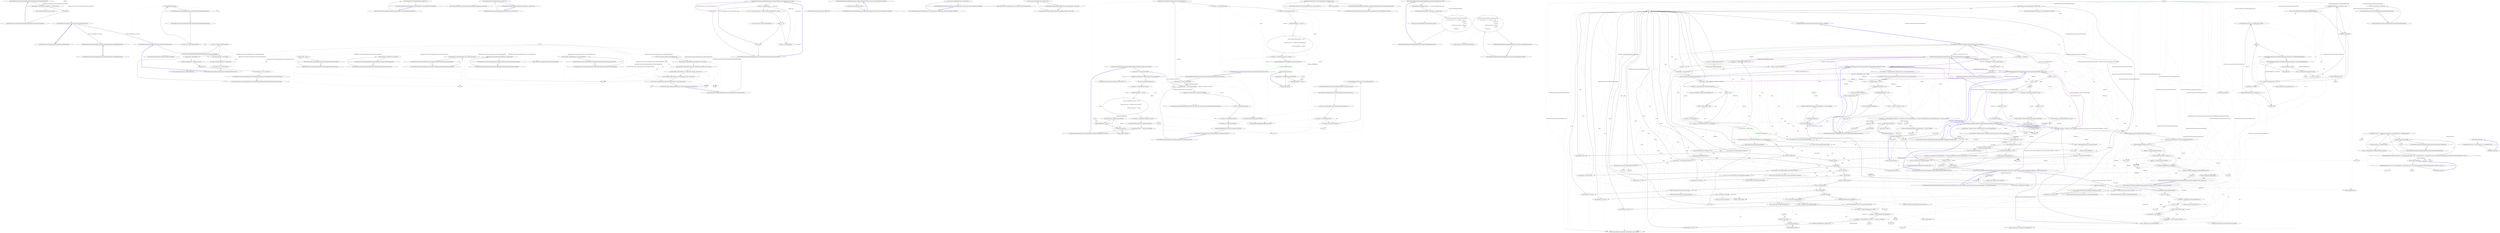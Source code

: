 digraph  {
n0 [cluster="RestSharp.Tests.NuSpecUpdateTask.BaseNuSpecUpdateTest.BaseNuSpecUpdateTest()", label="Entry RestSharp.Tests.NuSpecUpdateTask.BaseNuSpecUpdateTest.BaseNuSpecUpdateTest()", span="23-23"];
n1 [cluster="RestSharp.Tests.NuSpecUpdateTask.BaseNuSpecUpdateTest.BaseNuSpecUpdateTest()", label="this.FileName = Path.Combine(''SampleData'', ''restsharp.nuspec'')", span="25-25"];
n2 [cluster="RestSharp.Tests.NuSpecUpdateTask.BaseNuSpecUpdateTest.BaseNuSpecUpdateTest()", label="this.Setup()", span="26-26"];
n4 [cluster="System.IO.Path.Combine(string, string)", label="Entry System.IO.Path.Combine(string, string)", span="0-0"];
n3 [cluster="RestSharp.Tests.NuSpecUpdateTask.BaseNuSpecUpdateTest.BaseNuSpecUpdateTest()", label="Exit RestSharp.Tests.NuSpecUpdateTask.BaseNuSpecUpdateTest.BaseNuSpecUpdateTest()", span="23-23"];
n5 [cluster="RestSharp.Tests.NuSpecUpdateTask.BaseNuSpecUpdateTest.Setup()", label="Entry RestSharp.Tests.NuSpecUpdateTask.BaseNuSpecUpdateTest.Setup()", span="29-29"];
n6 [cluster="RestSharp.Tests.NuSpecUpdateTask.BaseNuSpecUpdateTest.Setup()", label="Exit RestSharp.Tests.NuSpecUpdateTask.BaseNuSpecUpdateTest.Setup()", span="29-29"];
n14 [cluster="RestSharp.Tests.NuSpecUpdateTask.Execute.WhenInformationalVersionIsNotDefined.Setup()", label="Entry RestSharp.Tests.NuSpecUpdateTask.Execute.WhenInformationalVersionIsNotDefined.Setup()", span="46-46"];
n24 [cluster="RestSharp.Tests.NuSpecUpdateTask.Execute.WhenSpecFileIsValid.Setup()", label="Entry RestSharp.Tests.NuSpecUpdateTask.Execute.WhenSpecFileIsValid.Setup()", span="71-71"];
n7 [cluster="RestSharp.Tests.NuSpecUpdateTask.Execute.WhenSpecFileNotSpecified.ReturnsFalse()", label="Entry RestSharp.Tests.NuSpecUpdateTask.Execute.WhenSpecFileNotSpecified.ReturnsFalse()", span="37-37"];
n8 [cluster="RestSharp.Tests.NuSpecUpdateTask.Execute.WhenSpecFileNotSpecified.ReturnsFalse()", label="var task = new Build.NuSpecUpdateTask()", span="39-39"];
n9 [cluster="RestSharp.Tests.NuSpecUpdateTask.Execute.WhenSpecFileNotSpecified.ReturnsFalse()", label="Assert.False(task.Execute())", span="40-40"];
n11 [cluster="RestSharp.Build.NuSpecUpdateTask.NuSpecUpdateTask()", label="Entry RestSharp.Build.NuSpecUpdateTask.NuSpecUpdateTask()", span="27-27"];
n10 [cluster="RestSharp.Tests.NuSpecUpdateTask.Execute.WhenSpecFileNotSpecified.ReturnsFalse()", label="Exit RestSharp.Tests.NuSpecUpdateTask.Execute.WhenSpecFileNotSpecified.ReturnsFalse()", span="37-37"];
n12 [cluster="RestSharp.Build.NuSpecUpdateTask.Execute()", label="Entry RestSharp.Build.NuSpecUpdateTask.Execute()", span="37-37"];
n15 [cluster="RestSharp.Tests.NuSpecUpdateTask.Execute.WhenInformationalVersionIsNotDefined.Setup()", label="Exit RestSharp.Tests.NuSpecUpdateTask.Execute.WhenInformationalVersionIsNotDefined.Setup()", span="46-46"];
n16 [cluster="RestSharp.Tests.NuSpecUpdateTask.Execute.WhenInformationalVersionIsNotDefined.PullsVersionAttributeInstead()", label="Entry RestSharp.Tests.NuSpecUpdateTask.Execute.WhenInformationalVersionIsNotDefined.PullsVersionAttributeInstead()", span="49-49"];
n17 [cluster="RestSharp.Tests.NuSpecUpdateTask.Execute.WhenInformationalVersionIsNotDefined.PullsVersionAttributeInstead()", label="var task = new Build.NuSpecUpdateTask()", span="51-51"];
n18 [cluster="RestSharp.Tests.NuSpecUpdateTask.Execute.WhenInformationalVersionIsNotDefined.PullsVersionAttributeInstead()", label="task.SpecFile = this.FileName", span="52-52"];
n19 [cluster="RestSharp.Tests.NuSpecUpdateTask.Execute.WhenInformationalVersionIsNotDefined.PullsVersionAttributeInstead()", label="task.SourceAssemblyFile = ''RestSharp.Tests.dll''", span="53-53"];
n20 [cluster="RestSharp.Tests.NuSpecUpdateTask.Execute.WhenInformationalVersionIsNotDefined.PullsVersionAttributeInstead()", label="task.Execute()", span="54-54"];
n21 [cluster="RestSharp.Tests.NuSpecUpdateTask.Execute.WhenInformationalVersionIsNotDefined.PullsVersionAttributeInstead()", label="Assert.Equal(''1.0.0.0'', task.Version)", span="56-56"];
n22 [cluster="RestSharp.Tests.NuSpecUpdateTask.Execute.WhenInformationalVersionIsNotDefined.PullsVersionAttributeInstead()", label="Exit RestSharp.Tests.NuSpecUpdateTask.Execute.WhenInformationalVersionIsNotDefined.PullsVersionAttributeInstead()", span="49-49"];
n25 [cluster="RestSharp.Tests.NuSpecUpdateTask.Execute.WhenSpecFileIsValid.Setup()", label="this._subject.SpecFile = this.FileName", span="73-73"];
n26 [cluster="RestSharp.Tests.NuSpecUpdateTask.Execute.WhenSpecFileIsValid.Setup()", label="this._subject.SourceAssemblyFile = ''RestSharp.dll''", span="74-74"];
n27 [cluster="RestSharp.Tests.NuSpecUpdateTask.Execute.WhenSpecFileIsValid.Setup()", label="this._result = this._subject.Execute()", span="75-75"];
n28 [cluster="RestSharp.Tests.NuSpecUpdateTask.Execute.WhenSpecFileIsValid.Setup()", label="Exit RestSharp.Tests.NuSpecUpdateTask.Execute.WhenSpecFileIsValid.Setup()", span="71-71"];
n29 [cluster="RestSharp.Tests.NuSpecUpdateTask.Execute.WhenSpecFileIsValid.ReturnsTrue()", label="Entry RestSharp.Tests.NuSpecUpdateTask.Execute.WhenSpecFileIsValid.ReturnsTrue()", span="79-79"];
n30 [cluster="RestSharp.Tests.NuSpecUpdateTask.Execute.WhenSpecFileIsValid.ReturnsTrue()", label="Assert.True(this._result)", span="81-81"];
n31 [cluster="RestSharp.Tests.NuSpecUpdateTask.Execute.WhenSpecFileIsValid.ReturnsTrue()", label="Exit RestSharp.Tests.NuSpecUpdateTask.Execute.WhenSpecFileIsValid.ReturnsTrue()", span="79-79"];
n33 [cluster="RestSharp.Tests.NuSpecUpdateTask.Execute.WhenSpecFileIsValid.PullsIdFromAssembly()", label="Entry RestSharp.Tests.NuSpecUpdateTask.Execute.WhenSpecFileIsValid.PullsIdFromAssembly()", span="85-85"];
n34 [cluster="RestSharp.Tests.NuSpecUpdateTask.Execute.WhenSpecFileIsValid.PullsIdFromAssembly()", label="Assert.Equal(this._expectedId, this._subject.Id)", span="87-87"];
n35 [cluster="RestSharp.Tests.NuSpecUpdateTask.Execute.WhenSpecFileIsValid.PullsIdFromAssembly()", label="Exit RestSharp.Tests.NuSpecUpdateTask.Execute.WhenSpecFileIsValid.PullsIdFromAssembly()", span="85-85"];
n36 [cluster="RestSharp.Tests.NuSpecUpdateTask.Execute.WhenSpecFileIsValid.PullsDescriptionFromAssembly()", label="Entry RestSharp.Tests.NuSpecUpdateTask.Execute.WhenSpecFileIsValid.PullsDescriptionFromAssembly()", span="91-91"];
n37 [cluster="RestSharp.Tests.NuSpecUpdateTask.Execute.WhenSpecFileIsValid.PullsDescriptionFromAssembly()", label="Assert.Equal(this._expectedDescription, this._subject.Description)", span="93-93"];
n38 [cluster="RestSharp.Tests.NuSpecUpdateTask.Execute.WhenSpecFileIsValid.PullsDescriptionFromAssembly()", label="Exit RestSharp.Tests.NuSpecUpdateTask.Execute.WhenSpecFileIsValid.PullsDescriptionFromAssembly()", span="91-91"];
n39 [cluster="RestSharp.Tests.NuSpecUpdateTask.Execute.WhenSpecFileIsValid.PullsVersionFromAssemblyInfo()", label="Entry RestSharp.Tests.NuSpecUpdateTask.Execute.WhenSpecFileIsValid.PullsVersionFromAssemblyInfo()", span="97-97"];
n40 [cluster="RestSharp.Tests.NuSpecUpdateTask.Execute.WhenSpecFileIsValid.PullsVersionFromAssemblyInfo()", label="Assert.True(this._expectedVersion.IsMatch(this._subject.Version))", span="99-99"];
n41 [cluster="RestSharp.Tests.NuSpecUpdateTask.Execute.WhenSpecFileIsValid.PullsVersionFromAssemblyInfo()", label="Exit RestSharp.Tests.NuSpecUpdateTask.Execute.WhenSpecFileIsValid.PullsVersionFromAssemblyInfo()", span="97-97"];
n42 [cluster="System.Text.RegularExpressions.Regex.IsMatch(string)", label="Entry System.Text.RegularExpressions.Regex.IsMatch(string)", span="0-0"];
n43 [cluster="RestSharp.Tests.NuSpecUpdateTask.Execute.WhenSpecFileIsValid.PullsAuthorsFromAssemblyInfo()", label="Entry RestSharp.Tests.NuSpecUpdateTask.Execute.WhenSpecFileIsValid.PullsAuthorsFromAssemblyInfo()", span="103-103"];
n44 [cluster="RestSharp.Tests.NuSpecUpdateTask.Execute.WhenSpecFileIsValid.PullsAuthorsFromAssemblyInfo()", label="Assert.Equal(this._expectedAuthors, this._subject.Authors)", span="105-105"];
n45 [cluster="RestSharp.Tests.NuSpecUpdateTask.Execute.WhenSpecFileIsValid.PullsAuthorsFromAssemblyInfo()", label="Exit RestSharp.Tests.NuSpecUpdateTask.Execute.WhenSpecFileIsValid.PullsAuthorsFromAssemblyInfo()", span="103-103"];
n46 [cluster="RestSharp.Tests.NuSpecUpdateTask.Execute.WhenSpecFileIsValid.UpdatesSpecFile()", label="Entry RestSharp.Tests.NuSpecUpdateTask.Execute.WhenSpecFileIsValid.UpdatesSpecFile()", span="109-109"];
n47 [cluster="RestSharp.Tests.NuSpecUpdateTask.Execute.WhenSpecFileIsValid.UpdatesSpecFile()", label="var doc = XDocument.Load(this.ComputedFileName)", span="111-111"];
n48 [cluster="RestSharp.Tests.NuSpecUpdateTask.Execute.WhenSpecFileIsValid.UpdatesSpecFile()", label="Assert.Equal(this._expectedId, doc.Descendants(''id'').First().Value)", span="112-112"];
n49 [cluster="RestSharp.Tests.NuSpecUpdateTask.Execute.WhenSpecFileIsValid.UpdatesSpecFile()", label="Assert.Equal(this._expectedDescription, doc.Descendants(''description'').First().Value)", span="113-113"];
n50 [cluster="RestSharp.Tests.NuSpecUpdateTask.Execute.WhenSpecFileIsValid.UpdatesSpecFile()", label="Assert.Equal(this._expectedAuthors, doc.Descendants(''authors'').First().Value)", span="114-114"];
n51 [cluster="RestSharp.Tests.NuSpecUpdateTask.Execute.WhenSpecFileIsValid.UpdatesSpecFile()", label="Assert.Equal(this._expectedOwners, doc.Descendants(''owners'').First().Value)", span="115-115"];
n52 [cluster="RestSharp.Tests.NuSpecUpdateTask.Execute.WhenSpecFileIsValid.UpdatesSpecFile()", label="Assert.True(this._expectedVersion.IsMatch(doc.Descendants(''version'').First().Value))", span="116-116"];
n53 [cluster="RestSharp.Tests.NuSpecUpdateTask.Execute.WhenSpecFileIsValid.UpdatesSpecFile()", label="Exit RestSharp.Tests.NuSpecUpdateTask.Execute.WhenSpecFileIsValid.UpdatesSpecFile()", span="109-109"];
m0_3 [cluster="System.Attribute.GetCustomAttribute(System.Reflection.MemberInfo, System.Type)", file="ReflectionExtensions.cs", label="Entry System.Attribute.GetCustomAttribute(System.Reflection.MemberInfo, System.Type)", span="0-0"];
m0_0 [cluster="RestSharp.Extensions.ReflectionExtensions.GetAttribute<T>(System.Reflection.MemberInfo)", file="ReflectionExtensions.cs", label="Entry RestSharp.Extensions.ReflectionExtensions.GetAttribute<T>(System.Reflection.MemberInfo)", span="34-34"];
m0_1 [cluster="RestSharp.Extensions.ReflectionExtensions.GetAttribute<T>(System.Reflection.MemberInfo)", file="ReflectionExtensions.cs", label="return Attribute.GetCustomAttribute(prop, typeof(T)) as T;", span="35-35"];
m0_2 [cluster="RestSharp.Extensions.ReflectionExtensions.GetAttribute<T>(System.Reflection.MemberInfo)", file="ReflectionExtensions.cs", label="Exit RestSharp.Extensions.ReflectionExtensions.GetAttribute<T>(System.Reflection.MemberInfo)", span="34-34"];
m0_7 [cluster="RestSharp.Extensions.ReflectionExtensions.IsSubclassOfRawGeneric(System.Type, System.Type)", file="ReflectionExtensions.cs", label="Entry RestSharp.Extensions.ReflectionExtensions.IsSubclassOfRawGeneric(System.Type, System.Type)", span="54-54"];
m0_8 [cluster="RestSharp.Extensions.ReflectionExtensions.IsSubclassOfRawGeneric(System.Type, System.Type)", file="ReflectionExtensions.cs", label="toCheck != typeof(object)", span="55-55"];
m0_9 [cluster="RestSharp.Extensions.ReflectionExtensions.IsSubclassOfRawGeneric(System.Type, System.Type)", file="ReflectionExtensions.cs", label="var cur = toCheck.IsGenericType ? toCheck.GetGenericTypeDefinition() : toCheck", span="56-56"];
m0_10 [cluster="RestSharp.Extensions.ReflectionExtensions.IsSubclassOfRawGeneric(System.Type, System.Type)", file="ReflectionExtensions.cs", label="generic == cur", span="57-57"];
m0_11 [cluster="RestSharp.Extensions.ReflectionExtensions.IsSubclassOfRawGeneric(System.Type, System.Type)", file="ReflectionExtensions.cs", label="return true;", span="58-58"];
m0_12 [cluster="RestSharp.Extensions.ReflectionExtensions.IsSubclassOfRawGeneric(System.Type, System.Type)", file="ReflectionExtensions.cs", label="toCheck = toCheck.BaseType", span="60-60"];
m0_13 [cluster="RestSharp.Extensions.ReflectionExtensions.IsSubclassOfRawGeneric(System.Type, System.Type)", file="ReflectionExtensions.cs", label="return false;", span="62-62"];
m0_14 [cluster="RestSharp.Extensions.ReflectionExtensions.IsSubclassOfRawGeneric(System.Type, System.Type)", file="ReflectionExtensions.cs", label="Exit RestSharp.Extensions.ReflectionExtensions.IsSubclassOfRawGeneric(System.Type, System.Type)", span="54-54"];
m0_23 [cluster="RestSharp.Extensions.ReflectionExtensions.FindEnumValue(System.Type, string, System.Globalization.CultureInfo)", file="ReflectionExtensions.cs", label="Entry RestSharp.Extensions.ReflectionExtensions.FindEnumValue(System.Type, string, System.Globalization.CultureInfo)", span="91-91"];
m0_24 [cluster="RestSharp.Extensions.ReflectionExtensions.FindEnumValue(System.Type, string, System.Globalization.CultureInfo)", file="ReflectionExtensions.cs", label="return Enum.Parse(type, value, true);", span="109-109"];
m0_25 [cluster="RestSharp.Extensions.ReflectionExtensions.FindEnumValue(System.Type, string, System.Globalization.CultureInfo)", file="ReflectionExtensions.cs", label="Exit RestSharp.Extensions.ReflectionExtensions.FindEnumValue(System.Type, string, System.Globalization.CultureInfo)", span="91-91"];
m0_15 [cluster="System.Type.GetGenericTypeDefinition()", file="ReflectionExtensions.cs", label="Entry System.Type.GetGenericTypeDefinition()", span="0-0"];
m0_4 [cluster="RestSharp.Extensions.ReflectionExtensions.GetAttribute<T>(System.Type)", file="ReflectionExtensions.cs", label="Entry RestSharp.Extensions.ReflectionExtensions.GetAttribute<T>(System.Type)", span="44-44"];
m0_5 [cluster="RestSharp.Extensions.ReflectionExtensions.GetAttribute<T>(System.Type)", file="ReflectionExtensions.cs", label="return Attribute.GetCustomAttribute(type, typeof(T)) as T;", span="45-45"];
m0_6 [cluster="RestSharp.Extensions.ReflectionExtensions.GetAttribute<T>(System.Type)", file="ReflectionExtensions.cs", label="Exit RestSharp.Extensions.ReflectionExtensions.GetAttribute<T>(System.Type)", span="44-44"];
m0_19 [cluster="System.Convert.ChangeType(object, System.Type, System.IFormatProvider)", file="ReflectionExtensions.cs", label="Entry System.Convert.ChangeType(object, System.Type, System.IFormatProvider)", span="0-0"];
m0_20 [cluster="RestSharp.Extensions.ReflectionExtensions.ChangeType(object, System.Type, System.Globalization.CultureInfo)", file="ReflectionExtensions.cs", label="Entry RestSharp.Extensions.ReflectionExtensions.ChangeType(object, System.Type, System.Globalization.CultureInfo)", span="74-74"];
m0_21 [cluster="RestSharp.Extensions.ReflectionExtensions.ChangeType(object, System.Type, System.Globalization.CultureInfo)", file="ReflectionExtensions.cs", label="return Convert.ChangeType(source, newType, null);", span="79-79"];
m0_22 [cluster="RestSharp.Extensions.ReflectionExtensions.ChangeType(object, System.Type, System.Globalization.CultureInfo)", file="ReflectionExtensions.cs", label="Exit RestSharp.Extensions.ReflectionExtensions.ChangeType(object, System.Type, System.Globalization.CultureInfo)", span="74-74"];
m0_16 [cluster="RestSharp.Extensions.ReflectionExtensions.ChangeType(object, System.Type)", file="ReflectionExtensions.cs", label="Entry RestSharp.Extensions.ReflectionExtensions.ChangeType(object, System.Type)", span="65-65"];
m0_17 [cluster="RestSharp.Extensions.ReflectionExtensions.ChangeType(object, System.Type)", file="ReflectionExtensions.cs", label="return Convert.ChangeType(source, newType, null);", span="70-70"];
m0_18 [cluster="RestSharp.Extensions.ReflectionExtensions.ChangeType(object, System.Type)", file="ReflectionExtensions.cs", label="Exit RestSharp.Extensions.ReflectionExtensions.ChangeType(object, System.Type)", span="65-65"];
m0_26 [cluster="System.Enum.Parse(System.Type, string, bool)", file="ReflectionExtensions.cs", label="Entry System.Enum.Parse(System.Type, string, bool)", span="0-0"];
m1_41 [cluster="RestSharp.IntegrationTests.StatusCodeTests.Handles_Default_Root_Element_On_No_Error()", file="StatusCodeTests.cs", label="Entry RestSharp.IntegrationTests.StatusCodeTests.Handles_Default_Root_Element_On_No_Error()", span="66-66"];
m1_42 [cluster="RestSharp.IntegrationTests.StatusCodeTests.Handles_Default_Root_Element_On_No_Error()", file="StatusCodeTests.cs", label="string baseUrl = ''http://localhost:8080/''", span="68-68"];
m1_43 [cluster="RestSharp.IntegrationTests.StatusCodeTests.Handles_Default_Root_Element_On_No_Error()", file="StatusCodeTests.cs", label="SimpleServer.Create(baseUrl, Handlers.Generic<ResponseHandler>())", span="69-69"];
m1_44 [cluster="RestSharp.IntegrationTests.StatusCodeTests.Handles_Default_Root_Element_On_No_Error()", file="StatusCodeTests.cs", label="var client = new RestClient(baseUrl)", span="71-71"];
m1_45 [cluster="RestSharp.IntegrationTests.StatusCodeTests.Handles_Default_Root_Element_On_No_Error()", file="StatusCodeTests.cs", label="var request = new RestRequest(''success'')", span="72-72"];
m1_48 [cluster="RestSharp.IntegrationTests.StatusCodeTests.Handles_Default_Root_Element_On_No_Error()", file="StatusCodeTests.cs", label="var response = client.Execute<Response>(request)", span="82-82"];
m1_46 [cluster="RestSharp.IntegrationTests.StatusCodeTests.Handles_Default_Root_Element_On_No_Error()", file="StatusCodeTests.cs", label="request.RootElement = ''Success''", span="73-73"];
m1_47 [cluster="RestSharp.IntegrationTests.StatusCodeTests.Handles_Default_Root_Element_On_No_Error()", file="StatusCodeTests.cs", label="request.OnBeforeDeserialization = resp =>\r\n				{\r\n					if(resp.StatusCode == HttpStatusCode.NotFound)\r\n					{\r\n						request.RootElement = ''\\nError'';\r\n					}\r\n				}", span="74-80"];
m1_49 [cluster="RestSharp.IntegrationTests.StatusCodeTests.Handles_Default_Root_Element_On_No_Error()", file="StatusCodeTests.cs", label="Assert.Equal(HttpStatusCode.OK, response.StatusCode)", span="84-84"];
m1_50 [cluster="RestSharp.IntegrationTests.StatusCodeTests.Handles_Default_Root_Element_On_No_Error()", file="StatusCodeTests.cs", label="Assert.Equal(''Works!'', response.Data.Message)", span="85-85"];
m1_51 [cluster="RestSharp.IntegrationTests.StatusCodeTests.Handles_Default_Root_Element_On_No_Error()", file="StatusCodeTests.cs", label="Exit RestSharp.IntegrationTests.StatusCodeTests.Handles_Default_Root_Element_On_No_Error()", span="66-66"];
m1_16 [cluster="System.Collections.Generic.IEnumerable<TSource>.Last<TSource>()", file="StatusCodeTests.cs", label="Entry System.Collections.Generic.IEnumerable<TSource>.Last<TSource>()", span="0-0"];
m1_17 [cluster="int.Parse(string)", file="StatusCodeTests.cs", label="Entry int.Parse(string)", span="0-0"];
m1_35 [cluster="RestSharp.IntegrationTests.Helpers.Handlers.Generic<T>()", file="StatusCodeTests.cs", label="Entry RestSharp.IntegrationTests.Helpers.Handlers.Generic<T>()", span="56-56"];
m1_8 [cluster="RestSharp.IntegrationTests.Helpers.SimpleServer.Create(string, System.Action<System.Net.HttpListenerContext>)", file="StatusCodeTests.cs", label="Entry RestSharp.IntegrationTests.Helpers.SimpleServer.Create(string, System.Action<System.Net.HttpListenerContext>)", span="12-12"];
m1_18 [cluster="RestSharp.IntegrationTests.StatusCodeTests.Handles_Non_Existent_Domain()", file="StatusCodeTests.cs", label="Entry RestSharp.IntegrationTests.StatusCodeTests.Handles_Non_Existent_Domain()", span="33-33"];
m1_19 [cluster="RestSharp.IntegrationTests.StatusCodeTests.Handles_Non_Existent_Domain()", file="StatusCodeTests.cs", label="var client = new RestClient(''http://nonexistantdomainimguessing.org'')", span="35-35"];
m1_20 [cluster="RestSharp.IntegrationTests.StatusCodeTests.Handles_Non_Existent_Domain()", file="StatusCodeTests.cs", label="var request = new RestRequest(''foo'')", span="36-36"];
m1_21 [cluster="RestSharp.IntegrationTests.StatusCodeTests.Handles_Non_Existent_Domain()", file="StatusCodeTests.cs", label="var response = client.Execute(request)", span="37-37"];
m1_22 [cluster="RestSharp.IntegrationTests.StatusCodeTests.Handles_Non_Existent_Domain()", file="StatusCodeTests.cs", label="Assert.Equal(ResponseStatus.Error, response.ResponseStatus)", span="38-38"];
m1_23 [cluster="RestSharp.IntegrationTests.StatusCodeTests.Handles_Non_Existent_Domain()", file="StatusCodeTests.cs", label="Exit RestSharp.IntegrationTests.StatusCodeTests.Handles_Non_Existent_Domain()", span="33-33"];
m1_24 [cluster="RestSharp.IntegrationTests.StatusCodeTests.Handles_Different_Root_Element_On_Error()", file="StatusCodeTests.cs", label="Entry RestSharp.IntegrationTests.StatusCodeTests.Handles_Different_Root_Element_On_Error()", span="42-42"];
m1_25 [cluster="RestSharp.IntegrationTests.StatusCodeTests.Handles_Different_Root_Element_On_Error()", file="StatusCodeTests.cs", label="string baseUrl = ''http://localhost:8080/''", span="44-44"];
m1_26 [cluster="RestSharp.IntegrationTests.StatusCodeTests.Handles_Different_Root_Element_On_Error()", file="StatusCodeTests.cs", label="SimpleServer.Create(baseUrl, Handlers.Generic<ResponseHandler>())", span="45-45"];
m1_27 [cluster="RestSharp.IntegrationTests.StatusCodeTests.Handles_Different_Root_Element_On_Error()", file="StatusCodeTests.cs", label="var client = new RestClient(baseUrl)", span="47-47"];
m1_28 [cluster="RestSharp.IntegrationTests.StatusCodeTests.Handles_Different_Root_Element_On_Error()", file="StatusCodeTests.cs", label="var request = new RestRequest(''error'')", span="48-48"];
m1_31 [cluster="RestSharp.IntegrationTests.StatusCodeTests.Handles_Different_Root_Element_On_Error()", file="StatusCodeTests.cs", label="var response = client.Execute<Response>(request)", span="58-58"];
m1_29 [cluster="RestSharp.IntegrationTests.StatusCodeTests.Handles_Different_Root_Element_On_Error()", file="StatusCodeTests.cs", label="request.RootElement = ''Success''", span="49-49"];
m1_30 [cluster="RestSharp.IntegrationTests.StatusCodeTests.Handles_Different_Root_Element_On_Error()", file="StatusCodeTests.cs", label="request.OnBeforeDeserialization = resp =>\r\n				{\r\n					if(resp.StatusCode == HttpStatusCode.BadRequest)\r\n					{\r\n						request.RootElement = ''\\nError'';\r\n					}\r\n				}", span="50-56"];
m1_32 [cluster="RestSharp.IntegrationTests.StatusCodeTests.Handles_Different_Root_Element_On_Error()", file="StatusCodeTests.cs", label="Assert.Equal(HttpStatusCode.BadRequest, response.StatusCode)", span="60-60"];
m1_33 [cluster="RestSharp.IntegrationTests.StatusCodeTests.Handles_Different_Root_Element_On_Error()", color=green, community=0, file="StatusCodeTests.cs", label="0: Assert.Null(response.Data)", span="61-61"];
m1_34 [cluster="RestSharp.IntegrationTests.StatusCodeTests.Handles_Different_Root_Element_On_Error()", file="StatusCodeTests.cs", label="Exit RestSharp.IntegrationTests.StatusCodeTests.Handles_Different_Root_Element_On_Error()", span="42-42"];
m1_56 [cluster="RestSharp.IntegrationTests.ResponseHandler.error(System.Net.HttpListenerContext)", file="StatusCodeTests.cs", label="Entry RestSharp.IntegrationTests.ResponseHandler.error(System.Net.HttpListenerContext)", span="92-92"];
m1_57 [cluster="RestSharp.IntegrationTests.ResponseHandler.error(System.Net.HttpListenerContext)", file="StatusCodeTests.cs", label="context.Response.StatusCode = 400", span="94-94"];
m1_58 [cluster="RestSharp.IntegrationTests.ResponseHandler.error(System.Net.HttpListenerContext)", file="StatusCodeTests.cs", label="context.Response.Headers.Add(''Content-Type'', ''application/xml'')", span="95-95"];
m1_59 [cluster="RestSharp.IntegrationTests.ResponseHandler.error(System.Net.HttpListenerContext)", file="StatusCodeTests.cs", label="context.Response.OutputStream.WriteStringUtf8(\r\n@''<?xml version=''''1.0'''' encoding=''''utf-8'''' ?>\r\n<Response>\r\n	<Error>\r\n		<\\nMessage>Not found!</Message>\r\n	</Error>\r\n</Response>'')", span="96-102"];
m1_60 [cluster="RestSharp.IntegrationTests.ResponseHandler.error(System.Net.HttpListenerContext)", file="StatusCodeTests.cs", label="Exit RestSharp.IntegrationTests.ResponseHandler.error(System.Net.HttpListenerContext)", span="92-92"];
m1_62 [cluster="System.IO.Stream.WriteStringUtf8(string)", file="StatusCodeTests.cs", label="Entry System.IO.Stream.WriteStringUtf8(string)", span="7-7"];
m1_10 [cluster="RestSharp.RestRequest.RestRequest(string)", file="StatusCodeTests.cs", label="Entry RestSharp.RestRequest.RestRequest(string)", span="80-80"];
m1_61 [cluster="System.Net.WebHeaderCollection.Add(string, string)", file="StatusCodeTests.cs", label="Entry System.Net.WebHeaderCollection.Add(string, string)", span="0-0"];
m1_0 [cluster="RestSharp.IntegrationTests.StatusCodeTests.Handles_GET_Request_404_Error()", file="StatusCodeTests.cs", label="Entry RestSharp.IntegrationTests.StatusCodeTests.Handles_GET_Request_404_Error()", span="10-10"];
m1_1 [cluster="RestSharp.IntegrationTests.StatusCodeTests.Handles_GET_Request_404_Error()", file="StatusCodeTests.cs", label="string baseUrl = ''http://localhost:8080/''", span="12-12"];
m1_2 [cluster="RestSharp.IntegrationTests.StatusCodeTests.Handles_GET_Request_404_Error()", file="StatusCodeTests.cs", label="SimpleServer.Create(baseUrl, UrlToStatusCodeHandler)", span="13-13"];
m1_3 [cluster="RestSharp.IntegrationTests.StatusCodeTests.Handles_GET_Request_404_Error()", file="StatusCodeTests.cs", label="var client = new RestClient(baseUrl)", span="15-15"];
m1_4 [cluster="RestSharp.IntegrationTests.StatusCodeTests.Handles_GET_Request_404_Error()", file="StatusCodeTests.cs", label="var request = new RestRequest(''404'')", span="16-16"];
m1_5 [cluster="RestSharp.IntegrationTests.StatusCodeTests.Handles_GET_Request_404_Error()", file="StatusCodeTests.cs", label="var response = client.Execute(request)", span="17-17"];
m1_6 [cluster="RestSharp.IntegrationTests.StatusCodeTests.Handles_GET_Request_404_Error()", file="StatusCodeTests.cs", label="Assert.Equal(HttpStatusCode.NotFound, response.StatusCode)", span="19-19"];
m1_7 [cluster="RestSharp.IntegrationTests.StatusCodeTests.Handles_GET_Request_404_Error()", file="StatusCodeTests.cs", label="Exit RestSharp.IntegrationTests.StatusCodeTests.Handles_GET_Request_404_Error()", span="10-10"];
m1_63 [cluster="RestSharp.IntegrationTests.ResponseHandler.success(System.Net.HttpListenerContext)", file="StatusCodeTests.cs", label="Entry RestSharp.IntegrationTests.ResponseHandler.success(System.Net.HttpListenerContext)", span="104-104"];
m1_64 [cluster="RestSharp.IntegrationTests.ResponseHandler.success(System.Net.HttpListenerContext)", file="StatusCodeTests.cs", label="context.Response.OutputStream.WriteStringUtf8(\r\n@''<?xml version=''''1.0'''' encoding=''''utf-8'''' ?>\r\n<Response>\r\n	<Success>\r\n		<\\nMessage>Works!</Message>\r\n	</Success>\r\n</Response>'')", span="106-112"];
m1_65 [cluster="RestSharp.IntegrationTests.ResponseHandler.success(System.Net.HttpListenerContext)", file="StatusCodeTests.cs", label="Exit RestSharp.IntegrationTests.ResponseHandler.success(System.Net.HttpListenerContext)", span="104-104"];
m1_13 [cluster="RestSharp.IntegrationTests.StatusCodeTests.UrlToStatusCodeHandler(System.Net.HttpListenerContext)", file="StatusCodeTests.cs", label="Entry RestSharp.IntegrationTests.StatusCodeTests.UrlToStatusCodeHandler(System.Net.HttpListenerContext)", span="23-23"];
m1_14 [cluster="RestSharp.IntegrationTests.StatusCodeTests.UrlToStatusCodeHandler(System.Net.HttpListenerContext)", file="StatusCodeTests.cs", label="obj.Response.StatusCode = int.Parse(obj.Request.Url.Segments.Last())", span="25-25"];
m1_15 [cluster="RestSharp.IntegrationTests.StatusCodeTests.UrlToStatusCodeHandler(System.Net.HttpListenerContext)", file="StatusCodeTests.cs", label="Exit RestSharp.IntegrationTests.StatusCodeTests.UrlToStatusCodeHandler(System.Net.HttpListenerContext)", span="23-23"];
m1_52 [cluster="lambda expression", file="StatusCodeTests.cs", label="Entry lambda expression", span="74-80"];
m1_39 [cluster="lambda expression", file="StatusCodeTests.cs", label="request.RootElement = ''Error''", span="54-54"];
m1_38 [cluster="lambda expression", file="StatusCodeTests.cs", label="resp.StatusCode == HttpStatusCode.BadRequest", span="52-52"];
m1_37 [cluster="lambda expression", file="StatusCodeTests.cs", label="Entry lambda expression", span="50-56"];
m1_40 [cluster="lambda expression", file="StatusCodeTests.cs", label="Exit lambda expression", span="50-56"];
m1_54 [cluster="lambda expression", file="StatusCodeTests.cs", label="request.RootElement = ''Error''", span="78-78"];
m1_53 [cluster="lambda expression", file="StatusCodeTests.cs", label="resp.StatusCode == HttpStatusCode.NotFound", span="76-76"];
m1_55 [cluster="lambda expression", file="StatusCodeTests.cs", label="Exit lambda expression", span="74-80"];
m1_9 [cluster="RestSharp.RestClient.RestClient(string)", file="StatusCodeTests.cs", label="Entry RestSharp.RestClient.RestClient(string)", span="66-66"];
m2_130 [cluster="object.ChangeType(System.Type, System.Globalization.CultureInfo)", file="XmlAttributeDeserializer.cs", label="Entry object.ChangeType(System.Type, System.Globalization.CultureInfo)", span="74-74"];
m2_141 [cluster="RestSharp.Deserializers.XmlAttributeDeserializer.CreateAndMap(System.Type, XElement)", file="XmlAttributeDeserializer.cs", label="Entry RestSharp.Deserializers.XmlAttributeDeserializer.CreateAndMap(System.Type, XElement)", span="276-276"];
m2_175 [cluster="RestSharp.Deserializers.XmlAttributeDeserializer.CreateAndMap(System.Type, XElement)", file="XmlAttributeDeserializer.cs", label="var item = Activator.CreateInstance(t)", span="278-278"];
m2_176 [cluster="RestSharp.Deserializers.XmlAttributeDeserializer.CreateAndMap(System.Type, XElement)", file="XmlAttributeDeserializer.cs", label="Map(item, element)", span="279-279"];
m2_177 [cluster="RestSharp.Deserializers.XmlAttributeDeserializer.CreateAndMap(System.Type, XElement)", file="XmlAttributeDeserializer.cs", label="return item;", span="280-280"];
m2_178 [cluster="RestSharp.Deserializers.XmlAttributeDeserializer.CreateAndMap(System.Type, XElement)", file="XmlAttributeDeserializer.cs", label="Exit RestSharp.Deserializers.XmlAttributeDeserializer.CreateAndMap(System.Type, XElement)", span="276-276"];
m2_115 [cluster="System.Type.GetProperties()", file="XmlAttributeDeserializer.cs", label="Entry System.Type.GetProperties()", span="0-0"];
m2_172 [cluster="string.ToCamelCase(System.Globalization.CultureInfo)", file="XmlAttributeDeserializer.cs", label="Entry string.ToCamelCase(System.Globalization.CultureInfo)", span="258-258"];
m2_121 [cluster="System.Activator.CreateInstance(System.Type)", file="XmlAttributeDeserializer.cs", label="Entry System.Activator.CreateInstance(System.Type)", span="0-0"];
m2_24 [cluster="System.Activator.CreateInstance<T>()", file="XmlAttributeDeserializer.cs", label="Entry System.Activator.CreateInstance<T>()", span="0-0"];
m2_119 [cluster="string.IsNullOrBlank()", file="XmlAttributeDeserializer.cs", label="Entry string.IsNullOrBlank()", span="11-11"];
m2_136 [cluster="System.Guid.Guid(string)", file="XmlAttributeDeserializer.cs", label="Entry System.Guid.Guid(string)", span="0-0"];
m2_151 [cluster="RestSharp.Deserializers.XmlAttributeDeserializer.HandleListDerivative(object, XElement, string, System.Type)", file="XmlAttributeDeserializer.cs", label="Entry RestSharp.Deserializers.XmlAttributeDeserializer.HandleListDerivative(object, XElement, string, System.Type)", span="234-234"];
m2_160 [cluster="RestSharp.Deserializers.XmlAttributeDeserializer.HandleListDerivative(object, XElement, string, System.Type)", file="XmlAttributeDeserializer.cs", label="IEnumerable<XElement> elements = null", span="251-251"];
m2_152 [cluster="RestSharp.Deserializers.XmlAttributeDeserializer.HandleListDerivative(object, XElement, string, System.Type)", file="XmlAttributeDeserializer.cs", label="var t = type.BaseType.GetGenericArguments()[0]", span="236-236"];
m2_159 [cluster="RestSharp.Deserializers.XmlAttributeDeserializer.HandleListDerivative(object, XElement, string, System.Type)", file="XmlAttributeDeserializer.cs", label="var list = (IList)Activator.CreateInstance(type)", span="249-249"];
m2_161 [cluster="RestSharp.Deserializers.XmlAttributeDeserializer.HandleListDerivative(object, XElement, string, System.Type)", file="XmlAttributeDeserializer.cs", label="root.Descendants(name.AsNamespaced(Namespace)).Count() != 0", span="253-253"];
m2_162 [cluster="RestSharp.Deserializers.XmlAttributeDeserializer.HandleListDerivative(object, XElement, string, System.Type)", file="XmlAttributeDeserializer.cs", label="elements = root.Descendants(t.Name.AsNamespaced(Namespace))", span="255-255"];
m2_163 [cluster="RestSharp.Deserializers.XmlAttributeDeserializer.HandleListDerivative(object, XElement, string, System.Type)", file="XmlAttributeDeserializer.cs", label="root.Descendants(lowerName).Count() != 0", span="258-258"];
m2_164 [cluster="RestSharp.Deserializers.XmlAttributeDeserializer.HandleListDerivative(object, XElement, string, System.Type)", file="XmlAttributeDeserializer.cs", label="elements = root.Descendants(lowerName)", span="260-260"];
m2_165 [cluster="RestSharp.Deserializers.XmlAttributeDeserializer.HandleListDerivative(object, XElement, string, System.Type)", file="XmlAttributeDeserializer.cs", label="root.Descendants(camelName).Count() != 0", span="263-263"];
m2_166 [cluster="RestSharp.Deserializers.XmlAttributeDeserializer.HandleListDerivative(object, XElement, string, System.Type)", file="XmlAttributeDeserializer.cs", label="elements = root.Descendants(camelName)", span="265-265"];
m2_168 [cluster="RestSharp.Deserializers.XmlAttributeDeserializer.HandleListDerivative(object, XElement, string, System.Type)", file="XmlAttributeDeserializer.cs", label="Map(list, root.Element(propName.AsNamespaced(Namespace)))", span="271-271"];
m2_153 [cluster="RestSharp.Deserializers.XmlAttributeDeserializer.HandleListDerivative(object, XElement, string, System.Type)", file="XmlAttributeDeserializer.cs", label="var name = t.Name", span="238-238"];
m2_154 [cluster="RestSharp.Deserializers.XmlAttributeDeserializer.HandleListDerivative(object, XElement, string, System.Type)", file="XmlAttributeDeserializer.cs", label="var options = t.GetAttribute<DeserializeAsAttribute>()", span="240-240"];
m2_167 [cluster="RestSharp.Deserializers.XmlAttributeDeserializer.HandleListDerivative(object, XElement, string, System.Type)", file="XmlAttributeDeserializer.cs", label="PopulateListFromElements(t, elements, list)", span="268-268"];
m2_156 [cluster="RestSharp.Deserializers.XmlAttributeDeserializer.HandleListDerivative(object, XElement, string, System.Type)", file="XmlAttributeDeserializer.cs", label="name = options.Name ?? name", span="243-243"];
m2_157 [cluster="RestSharp.Deserializers.XmlAttributeDeserializer.HandleListDerivative(object, XElement, string, System.Type)", file="XmlAttributeDeserializer.cs", label="var lowerName = name.ToLower()", span="246-246"];
m2_158 [cluster="RestSharp.Deserializers.XmlAttributeDeserializer.HandleListDerivative(object, XElement, string, System.Type)", file="XmlAttributeDeserializer.cs", label="var camelName = name.ToCamelCase(Culture)", span="247-247"];
m2_155 [cluster="RestSharp.Deserializers.XmlAttributeDeserializer.HandleListDerivative(object, XElement, string, System.Type)", file="XmlAttributeDeserializer.cs", label="options != null", span="241-241"];
m2_169 [cluster="RestSharp.Deserializers.XmlAttributeDeserializer.HandleListDerivative(object, XElement, string, System.Type)", file="XmlAttributeDeserializer.cs", label="return list;", span="273-273"];
m2_170 [cluster="RestSharp.Deserializers.XmlAttributeDeserializer.HandleListDerivative(object, XElement, string, System.Type)", file="XmlAttributeDeserializer.cs", label="Exit RestSharp.Deserializers.XmlAttributeDeserializer.HandleListDerivative(object, XElement, string, System.Type)", span="234-234"];
m2_26 [cluster="System.Type.IsSubclassOfRawGeneric(System.Type)", file="XmlAttributeDeserializer.cs", label="Entry System.Type.IsSubclassOfRawGeneric(System.Type)", span="54-54"];
m2_237 [cluster="lambda expression", file="XmlAttributeDeserializer.cs", label="Entry lambda expression", span="378-378"];
m2_42 [cluster="lambda expression", file="XmlAttributeDeserializer.cs", label="Entry lambda expression", span="80-80"];
m2_45 [cluster="lambda expression", file="XmlAttributeDeserializer.cs", label="Entry lambda expression", span="82-82"];
m2_43 [cluster="lambda expression", file="XmlAttributeDeserializer.cs", label="a.IsNamespaceDeclaration || a.Name.Namespace != XNamespace.None", span="80-80"];
m2_44 [cluster="lambda expression", file="XmlAttributeDeserializer.cs", label="Exit lambda expression", span="80-80"];
m2_46 [cluster="lambda expression", file="XmlAttributeDeserializer.cs", label="a.IsNamespaceDeclaration ? null : a.Name.Namespace != XNamespace.None ? new XAttribute(XNamespace.None.GetName(a.Name.LocalName), \\na.Value) : a", span="82-82"];
m2_47 [cluster="lambda expression", file="XmlAttributeDeserializer.cs", label="Exit lambda expression", span="82-82"];
m2_143 [cluster="lambda expression", file="XmlAttributeDeserializer.cs", label="d.Name == first.Name", span="197-197"];
m2_142 [cluster="lambda expression", file="XmlAttributeDeserializer.cs", label="Entry lambda expression", span="197-197"];
m2_220 [cluster="lambda expression", file="XmlAttributeDeserializer.cs", label="d.Name.LocalName.RemoveUnderscoresAndDashes() == name.LocalName", span="348-348"];
m2_215 [cluster="lambda expression", file="XmlAttributeDeserializer.cs", label="Entry lambda expression", span="348-348"];
m2_219 [cluster="lambda expression", file="XmlAttributeDeserializer.cs", label="Entry lambda expression", span="348-348"];
m2_144 [cluster="lambda expression", file="XmlAttributeDeserializer.cs", label="Exit lambda expression", span="197-197"];
m2_238 [cluster="lambda expression", file="XmlAttributeDeserializer.cs", label="d.Name.LocalName.RemoveUnderscoresAndDashes() == name.LocalName", span="378-378"];
m2_216 [cluster="lambda expression", file="XmlAttributeDeserializer.cs", label="d.Ancestors().Count()", span="348-348"];
m2_217 [cluster="lambda expression", file="XmlAttributeDeserializer.cs", label="Exit lambda expression", span="348-348"];
m2_221 [cluster="lambda expression", file="XmlAttributeDeserializer.cs", label="Exit lambda expression", span="348-348"];
m2_239 [cluster="lambda expression", file="XmlAttributeDeserializer.cs", label="Exit lambda expression", span="378-378"];
m2_133 [cluster="System.DateTime.ParseExact(string, string, System.IFormatProvider)", file="XmlAttributeDeserializer.cs", label="Entry System.DateTime.ParseExact(string, string, System.IFormatProvider)", span="0-0"];
m2_25 [cluster="object.GetType()", file="XmlAttributeDeserializer.cs", label="Entry object.GetType()", span="0-0"];
m2_117 [cluster="RestSharp.Deserializers.XmlAttributeDeserializer.GetValueFromXml(XElement, XName, bool)", file="XmlAttributeDeserializer.cs", label="Entry RestSharp.Deserializers.XmlAttributeDeserializer.GetValueFromXml(XElement, XName, bool)", span="283-283"];
m2_179 [cluster="RestSharp.Deserializers.XmlAttributeDeserializer.GetValueFromXml(XElement, XName, bool)", file="XmlAttributeDeserializer.cs", label="object val = null", span="285-285"];
m2_180 [cluster="RestSharp.Deserializers.XmlAttributeDeserializer.GetValueFromXml(XElement, XName, bool)", file="XmlAttributeDeserializer.cs", label="root == null", span="287-287"];
m2_182 [cluster="RestSharp.Deserializers.XmlAttributeDeserializer.GetValueFromXml(XElement, XName, bool)", file="XmlAttributeDeserializer.cs", label=attribute, span="290-290"];
m2_183 [cluster="RestSharp.Deserializers.XmlAttributeDeserializer.GetValueFromXml(XElement, XName, bool)", file="XmlAttributeDeserializer.cs", label="var attributeVal = GetAttributeByName(root, name)", span="292-292"];
m2_186 [cluster="RestSharp.Deserializers.XmlAttributeDeserializer.GetValueFromXml(XElement, XName, bool)", file="XmlAttributeDeserializer.cs", label="var element = GetElementByName(root, name)", span="301-301"];
m2_188 [cluster="RestSharp.Deserializers.XmlAttributeDeserializer.GetValueFromXml(XElement, XName, bool)", file="XmlAttributeDeserializer.cs", label="var attributeVal = GetAttributeByName(root, name)", span="304-304"];
m2_193 [cluster="RestSharp.Deserializers.XmlAttributeDeserializer.GetValueFromXml(XElement, XName, bool)", file="XmlAttributeDeserializer.cs", label="return val;", span="319-319"];
m2_181 [cluster="RestSharp.Deserializers.XmlAttributeDeserializer.GetValueFromXml(XElement, XName, bool)", file="XmlAttributeDeserializer.cs", label="return null;", span="287-287"];
m2_184 [cluster="RestSharp.Deserializers.XmlAttributeDeserializer.GetValueFromXml(XElement, XName, bool)", file="XmlAttributeDeserializer.cs", label="attributeVal != null", span="293-293"];
m2_185 [cluster="RestSharp.Deserializers.XmlAttributeDeserializer.GetValueFromXml(XElement, XName, bool)", file="XmlAttributeDeserializer.cs", label="val = attributeVal.Value", span="295-295"];
m2_187 [cluster="RestSharp.Deserializers.XmlAttributeDeserializer.GetValueFromXml(XElement, XName, bool)", file="XmlAttributeDeserializer.cs", label="element == null", span="302-302"];
m2_191 [cluster="RestSharp.Deserializers.XmlAttributeDeserializer.GetValueFromXml(XElement, XName, bool)", file="XmlAttributeDeserializer.cs", label="!element.IsEmpty || element.HasElements || element.HasAttributes", span="312-312"];
m2_192 [cluster="RestSharp.Deserializers.XmlAttributeDeserializer.GetValueFromXml(XElement, XName, bool)", file="XmlAttributeDeserializer.cs", label="val = element.Value", span="314-314"];
m2_189 [cluster="RestSharp.Deserializers.XmlAttributeDeserializer.GetValueFromXml(XElement, XName, bool)", file="XmlAttributeDeserializer.cs", label="attributeVal != null", span="305-305"];
m2_190 [cluster="RestSharp.Deserializers.XmlAttributeDeserializer.GetValueFromXml(XElement, XName, bool)", file="XmlAttributeDeserializer.cs", label="val = attributeVal.Value", span="307-307"];
m2_194 [cluster="RestSharp.Deserializers.XmlAttributeDeserializer.GetValueFromXml(XElement, XName, bool)", file="XmlAttributeDeserializer.cs", label="Exit RestSharp.Deserializers.XmlAttributeDeserializer.GetValueFromXml(XElement, XName, bool)", span="283-283"];
m2_126 [cluster="string.IsNullOrEmpty(string)", file="XmlAttributeDeserializer.cs", label="Entry string.IsNullOrEmpty(string)", span="0-0"];
m2_21 [cluster="string.AsNamespaced(string)", file="XmlAttributeDeserializer.cs", label="Entry string.AsNamespaced(string)", span="31-31"];
m2_135 [cluster="decimal.Parse(string, System.IFormatProvider)", file="XmlAttributeDeserializer.cs", label="Entry decimal.Parse(string, System.IFormatProvider)", span="0-0"];
m2_127 [cluster="string.ToLower()", file="XmlAttributeDeserializer.cs", label="Entry string.ToLower()", span="0-0"];
m2_3 [cluster="RestSharp.Deserializers.XmlAttributeDeserializer.Deserialize<T>(RestSharp.IRestResponse)", file="XmlAttributeDeserializer.cs", label="Entry RestSharp.Deserializers.XmlAttributeDeserializer.Deserialize<T>(RestSharp.IRestResponse)", span="39-39"];
m2_4 [cluster="RestSharp.Deserializers.XmlAttributeDeserializer.Deserialize<T>(RestSharp.IRestResponse)", file="XmlAttributeDeserializer.cs", label="response.Content == null", span="41-41"];
m2_6 [cluster="RestSharp.Deserializers.XmlAttributeDeserializer.Deserialize<T>(RestSharp.IRestResponse)", file="XmlAttributeDeserializer.cs", label="var doc = XDocument.Parse(response.Content)", span="44-44"];
m2_12 [cluster="RestSharp.Deserializers.XmlAttributeDeserializer.Deserialize<T>(RestSharp.IRestResponse)", file="XmlAttributeDeserializer.cs", label="var x = Activator.CreateInstance<T>()", span="57-57"];
m2_5 [cluster="RestSharp.Deserializers.XmlAttributeDeserializer.Deserialize<T>(RestSharp.IRestResponse)", file="XmlAttributeDeserializer.cs", label="return default(T);", span="42-42"];
m2_7 [cluster="RestSharp.Deserializers.XmlAttributeDeserializer.Deserialize<T>(RestSharp.IRestResponse)", file="XmlAttributeDeserializer.cs", label="var root = doc.Root", span="45-45"];
m2_8 [cluster="RestSharp.Deserializers.XmlAttributeDeserializer.Deserialize<T>(RestSharp.IRestResponse)", file="XmlAttributeDeserializer.cs", label="RootElement.HasValue() && doc.Root != null", span="46-46"];
m2_9 [cluster="RestSharp.Deserializers.XmlAttributeDeserializer.Deserialize<T>(RestSharp.IRestResponse)", file="XmlAttributeDeserializer.cs", label="root = doc.Root.Element(RootElement.AsNamespaced(Namespace))", span="48-48"];
m2_11 [cluster="RestSharp.Deserializers.XmlAttributeDeserializer.Deserialize<T>(RestSharp.IRestResponse)", file="XmlAttributeDeserializer.cs", label="RemoveNamespace(doc)", span="54-54"];
m2_15 [cluster="RestSharp.Deserializers.XmlAttributeDeserializer.Deserialize<T>(RestSharp.IRestResponse)", file="XmlAttributeDeserializer.cs", label="x = (T)HandleListDerivative(x, root, objType.Name, objType)", span="62-62"];
m2_16 [cluster="RestSharp.Deserializers.XmlAttributeDeserializer.Deserialize<T>(RestSharp.IRestResponse)", file="XmlAttributeDeserializer.cs", label="Map(x, root)", span="66-66"];
m2_10 [cluster="RestSharp.Deserializers.XmlAttributeDeserializer.Deserialize<T>(RestSharp.IRestResponse)", file="XmlAttributeDeserializer.cs", label="!Namespace.HasValue()", span="52-52"];
m2_13 [cluster="RestSharp.Deserializers.XmlAttributeDeserializer.Deserialize<T>(RestSharp.IRestResponse)", file="XmlAttributeDeserializer.cs", label="var objType = x.GetType()", span="58-58"];
m2_17 [cluster="RestSharp.Deserializers.XmlAttributeDeserializer.Deserialize<T>(RestSharp.IRestResponse)", file="XmlAttributeDeserializer.cs", label="return x;", span="69-69"];
m2_14 [cluster="RestSharp.Deserializers.XmlAttributeDeserializer.Deserialize<T>(RestSharp.IRestResponse)", file="XmlAttributeDeserializer.cs", label="objType.IsSubclassOfRawGeneric(typeof(List<>))", span="60-60"];
m2_18 [cluster="RestSharp.Deserializers.XmlAttributeDeserializer.Deserialize<T>(RestSharp.IRestResponse)", file="XmlAttributeDeserializer.cs", label="Exit RestSharp.Deserializers.XmlAttributeDeserializer.Deserialize<T>(RestSharp.IRestResponse)", span="39-39"];
m2_131 [cluster="System.Type.FindEnumValue(string, System.Globalization.CultureInfo)", file="XmlAttributeDeserializer.cs", label="Entry System.Type.FindEnumValue(string, System.Globalization.CultureInfo)", span="91-91"];
m2_29 [cluster="RestSharp.Deserializers.XmlAttributeDeserializer.RemoveNamespace(XDocument)", file="XmlAttributeDeserializer.cs", label="Entry RestSharp.Deserializers.XmlAttributeDeserializer.RemoveNamespace(XDocument)", span="72-72"];
m2_30 [cluster="RestSharp.Deserializers.XmlAttributeDeserializer.RemoveNamespace(XDocument)", file="XmlAttributeDeserializer.cs", label="xdoc.Root.DescendantsAndSelf()", span="74-74"];
m2_31 [cluster="RestSharp.Deserializers.XmlAttributeDeserializer.RemoveNamespace(XDocument)", file="XmlAttributeDeserializer.cs", label="e.Name.Namespace != XNamespace.None", span="76-76"];
m2_32 [cluster="RestSharp.Deserializers.XmlAttributeDeserializer.RemoveNamespace(XDocument)", file="XmlAttributeDeserializer.cs", label="e.Name = XNamespace.None.GetName(e.Name.LocalName)", span="78-78"];
m2_33 [cluster="RestSharp.Deserializers.XmlAttributeDeserializer.RemoveNamespace(XDocument)", file="XmlAttributeDeserializer.cs", label="e.Attributes().Any(a => a.IsNamespaceDeclaration || a.Name.Namespace != XNamespace.None)", span="80-80"];
m2_34 [cluster="RestSharp.Deserializers.XmlAttributeDeserializer.RemoveNamespace(XDocument)", file="XmlAttributeDeserializer.cs", label="e.ReplaceAttributes(e.Attributes().Select(a => a.IsNamespaceDeclaration ? null : a.Name.Namespace != XNamespace.None ? new XAttribute(\\nXNamespace.None.GetName(a.Name.LocalName), a.Value) : a))", span="82-82"];
m2_35 [cluster="RestSharp.Deserializers.XmlAttributeDeserializer.RemoveNamespace(XDocument)", file="XmlAttributeDeserializer.cs", label="Exit RestSharp.Deserializers.XmlAttributeDeserializer.RemoveNamespace(XDocument)", span="72-72"];
m2_132 [cluster="System.Uri.Uri(string, System.UriKind)", file="XmlAttributeDeserializer.cs", label="Entry System.Uri.Uri(string, System.UriKind)", span="0-0"];
m2_118 [cluster="System.Type.GetGenericArguments()", file="XmlAttributeDeserializer.cs", label="Entry System.Type.GetGenericArguments()", span="0-0"];
m2_116 [cluster="System.Reflection.MemberInfo.GetAttribute<T>()", file="XmlAttributeDeserializer.cs", label="Entry System.Reflection.MemberInfo.GetAttribute<T>()", span="34-34"];
m2_195 [cluster="RestSharp.Deserializers.XmlAttributeDeserializer.GetAttributeByName(XElement, XName)", file="XmlAttributeDeserializer.cs", label="Entry RestSharp.Deserializers.XmlAttributeDeserializer.GetAttributeByName(XElement, XName)", span="357-357"];
m2_223 [cluster="RestSharp.Deserializers.XmlAttributeDeserializer.GetAttributeByName(XElement, XName)", file="XmlAttributeDeserializer.cs", label="var lowerName = XName.Get(name.LocalName.ToLower(), name.NamespaceName)", span="359-359"];
m2_224 [cluster="RestSharp.Deserializers.XmlAttributeDeserializer.GetAttributeByName(XElement, XName)", file="XmlAttributeDeserializer.cs", label="var camelName = XName.Get(name.LocalName.ToCamelCase(Culture), name.NamespaceName)", span="360-360"];
m2_225 [cluster="RestSharp.Deserializers.XmlAttributeDeserializer.GetAttributeByName(XElement, XName)", file="XmlAttributeDeserializer.cs", label="root.Attribute(name) != null", span="362-362"];
m2_226 [cluster="RestSharp.Deserializers.XmlAttributeDeserializer.GetAttributeByName(XElement, XName)", file="XmlAttributeDeserializer.cs", label="return root.Attribute(name);", span="364-364"];
m2_227 [cluster="RestSharp.Deserializers.XmlAttributeDeserializer.GetAttributeByName(XElement, XName)", file="XmlAttributeDeserializer.cs", label="root.Attribute(lowerName) != null", span="367-367"];
m2_228 [cluster="RestSharp.Deserializers.XmlAttributeDeserializer.GetAttributeByName(XElement, XName)", file="XmlAttributeDeserializer.cs", label="return root.Attribute(lowerName);", span="369-369"];
m2_229 [cluster="RestSharp.Deserializers.XmlAttributeDeserializer.GetAttributeByName(XElement, XName)", file="XmlAttributeDeserializer.cs", label="root.Attribute(camelName) != null", span="372-372"];
m2_230 [cluster="RestSharp.Deserializers.XmlAttributeDeserializer.GetAttributeByName(XElement, XName)", file="XmlAttributeDeserializer.cs", label="return root.Attribute(camelName);", span="374-374"];
m2_231 [cluster="RestSharp.Deserializers.XmlAttributeDeserializer.GetAttributeByName(XElement, XName)", file="XmlAttributeDeserializer.cs", label="var element = root.Attributes().FirstOrDefault(d => d.Name.LocalName.RemoveUnderscoresAndDashes() == name.LocalName)", span="378-378"];
m2_232 [cluster="RestSharp.Deserializers.XmlAttributeDeserializer.GetAttributeByName(XElement, XName)", file="XmlAttributeDeserializer.cs", label="element != null", span="379-379"];
m2_233 [cluster="RestSharp.Deserializers.XmlAttributeDeserializer.GetAttributeByName(XElement, XName)", file="XmlAttributeDeserializer.cs", label="return element;", span="381-381"];
m2_234 [cluster="RestSharp.Deserializers.XmlAttributeDeserializer.GetAttributeByName(XElement, XName)", file="XmlAttributeDeserializer.cs", label="return null;", span="384-384"];
m2_235 [cluster="RestSharp.Deserializers.XmlAttributeDeserializer.GetAttributeByName(XElement, XName)", file="XmlAttributeDeserializer.cs", label="Exit RestSharp.Deserializers.XmlAttributeDeserializer.GetAttributeByName(XElement, XName)", span="357-357"];
m2_171 [cluster="System.Type.GetAttribute<T>()", file="XmlAttributeDeserializer.cs", label="Entry System.Type.GetAttribute<T>()", span="44-44"];
m2_150 [cluster="System.Collections.IList.Add(object)", file="XmlAttributeDeserializer.cs", label="Entry System.Collections.IList.Add(object)", span="0-0"];
m2_125 [cluster="object.ToString()", file="XmlAttributeDeserializer.cs", label="Entry object.ToString()", span="0-0"];
m2_124 [cluster="System.Type.GetGenericTypeDefinition()", file="XmlAttributeDeserializer.cs", label="Entry System.Type.GetGenericTypeDefinition()", span="0-0"];
m2_134 [cluster="System.DateTime.Parse(string, System.IFormatProvider)", file="XmlAttributeDeserializer.cs", label="Entry System.DateTime.Parse(string, System.IFormatProvider)", span="0-0"];
m2_20 [cluster="string.HasValue()", file="XmlAttributeDeserializer.cs", label="Entry string.HasValue()", span="76-76"];
m2_49 [cluster="RestSharp.Deserializers.XmlAttributeDeserializer.Map(object, XElement)", file="XmlAttributeDeserializer.cs", label="Entry RestSharp.Deserializers.XmlAttributeDeserializer.Map(object, XElement)", span="87-87"];
m2_50 [cluster="RestSharp.Deserializers.XmlAttributeDeserializer.Map(object, XElement)", file="XmlAttributeDeserializer.cs", label="var objType = x.GetType()", span="89-89"];
m2_61 [cluster="RestSharp.Deserializers.XmlAttributeDeserializer.Map(object, XElement)", file="XmlAttributeDeserializer.cs", label="var value = GetValueFromXml(root, name, isAttribute)", span="109-109"];
m2_65 [cluster="RestSharp.Deserializers.XmlAttributeDeserializer.Map(object, XElement)", file="XmlAttributeDeserializer.cs", label="var first = GetElementByName(root, genericType.Name)", span="118-118"];
m2_67 [cluster="RestSharp.Deserializers.XmlAttributeDeserializer.Map(object, XElement)", file="XmlAttributeDeserializer.cs", label="var elements = root.Elements(first.Name)", span="121-121"];
m2_70 [cluster="RestSharp.Deserializers.XmlAttributeDeserializer.Map(object, XElement)", file="XmlAttributeDeserializer.cs", label="prop.SetValue(x, list, null)", span="125-125"];
m2_76 [cluster="RestSharp.Deserializers.XmlAttributeDeserializer.Map(object, XElement)", file="XmlAttributeDeserializer.cs", label="prop.SetValue(x, XmlConvert.ToBoolean(toConvert), null)", span="146-146"];
m2_78 [cluster="RestSharp.Deserializers.XmlAttributeDeserializer.Map(object, XElement)", file="XmlAttributeDeserializer.cs", label="prop.SetValue(x, value.ChangeType(type, Culture), null)", span="150-150"];
m2_81 [cluster="RestSharp.Deserializers.XmlAttributeDeserializer.Map(object, XElement)", file="XmlAttributeDeserializer.cs", label="prop.SetValue(x, converted, null)", span="155-155"];
m2_84 [cluster="RestSharp.Deserializers.XmlAttributeDeserializer.Map(object, XElement)", file="XmlAttributeDeserializer.cs", label="prop.SetValue(x, uri, null)", span="160-160"];
m2_86 [cluster="RestSharp.Deserializers.XmlAttributeDeserializer.Map(object, XElement)", file="XmlAttributeDeserializer.cs", label="prop.SetValue(x, value, null)", span="164-164"];
m2_91 [cluster="RestSharp.Deserializers.XmlAttributeDeserializer.Map(object, XElement)", file="XmlAttributeDeserializer.cs", label="prop.SetValue(x, value, null)", span="177-177"];
m2_94 [cluster="RestSharp.Deserializers.XmlAttributeDeserializer.Map(object, XElement)", file="XmlAttributeDeserializer.cs", label="prop.SetValue(x, value, null)", span="182-182"];
m2_97 [cluster="RestSharp.Deserializers.XmlAttributeDeserializer.Map(object, XElement)", file="XmlAttributeDeserializer.cs", label="prop.SetValue(x, value, null)", span="187-187"];
m2_101 [cluster="RestSharp.Deserializers.XmlAttributeDeserializer.Map(object, XElement)", file="XmlAttributeDeserializer.cs", label="var container = GetElementByName(root, name)", span="194-194"];
m2_105 [cluster="RestSharp.Deserializers.XmlAttributeDeserializer.Map(object, XElement)", file="XmlAttributeDeserializer.cs", label="prop.SetValue(x, list, null)", span="200-200"];
m2_107 [cluster="RestSharp.Deserializers.XmlAttributeDeserializer.Map(object, XElement)", file="XmlAttributeDeserializer.cs", label="var list = HandleListDerivative(x, root, name.ToString(), type)", span="206-206"];
m2_108 [cluster="RestSharp.Deserializers.XmlAttributeDeserializer.Map(object, XElement)", file="XmlAttributeDeserializer.cs", label="prop.SetValue(x, list, null)", span="207-207"];
m2_109 [cluster="RestSharp.Deserializers.XmlAttributeDeserializer.Map(object, XElement)", file="XmlAttributeDeserializer.cs", label="root != null", span="212-212"];
m2_110 [cluster="RestSharp.Deserializers.XmlAttributeDeserializer.Map(object, XElement)", file="XmlAttributeDeserializer.cs", label="var element = GetElementByName(root, name)", span="214-214"];
m2_113 [cluster="RestSharp.Deserializers.XmlAttributeDeserializer.Map(object, XElement)", file="XmlAttributeDeserializer.cs", label="prop.SetValue(x, item, null)", span="218-218"];
m2_51 [cluster="RestSharp.Deserializers.XmlAttributeDeserializer.Map(object, XElement)", file="XmlAttributeDeserializer.cs", label="var props = objType.GetProperties()", span="90-90"];
m2_52 [cluster="RestSharp.Deserializers.XmlAttributeDeserializer.Map(object, XElement)", file="XmlAttributeDeserializer.cs", label=props, span="92-92"];
m2_53 [cluster="RestSharp.Deserializers.XmlAttributeDeserializer.Map(object, XElement)", file="XmlAttributeDeserializer.cs", label="var type = prop.PropertyType", span="94-94"];
m2_54 [cluster="RestSharp.Deserializers.XmlAttributeDeserializer.Map(object, XElement)", file="XmlAttributeDeserializer.cs", label="!type.IsPublic || !prop.CanWrite", span="96-96"];
m2_55 [cluster="RestSharp.Deserializers.XmlAttributeDeserializer.Map(object, XElement)", file="XmlAttributeDeserializer.cs", label="var name = prop.Name.AsNamespaced(Namespace)", span="99-99"];
m2_57 [cluster="RestSharp.Deserializers.XmlAttributeDeserializer.Map(object, XElement)", file="XmlAttributeDeserializer.cs", label="var options = prop.GetAttribute<DeserializeAsAttribute>()", span="102-102"];
m2_63 [cluster="RestSharp.Deserializers.XmlAttributeDeserializer.Map(object, XElement)", color=green, community=0, file="XmlAttributeDeserializer.cs", label="0: stringValue.IsNullOrBlank()", span="113-113"];
m2_64 [cluster="RestSharp.Deserializers.XmlAttributeDeserializer.Map(object, XElement)", file="XmlAttributeDeserializer.cs", label="var genericType = type.GetGenericArguments()[0]", span="116-116"];
m2_68 [cluster="RestSharp.Deserializers.XmlAttributeDeserializer.Map(object, XElement)", file="XmlAttributeDeserializer.cs", label="var list = (IList)Activator.CreateInstance(type)", span="123-123"];
m2_71 [cluster="RestSharp.Deserializers.XmlAttributeDeserializer.Map(object, XElement)", file="XmlAttributeDeserializer.cs", label="type.IsGenericType && type.GetGenericTypeDefinition() == typeof(Nullable<>)", span="133-133"];
m2_72 [cluster="RestSharp.Deserializers.XmlAttributeDeserializer.Map(object, XElement)", file="XmlAttributeDeserializer.cs", label="type = type.GetGenericArguments()[0]", span="135-135"];
m2_74 [cluster="RestSharp.Deserializers.XmlAttributeDeserializer.Map(object, XElement)", file="XmlAttributeDeserializer.cs", label="type == typeof(bool)", span="143-143"];
m2_77 [cluster="RestSharp.Deserializers.XmlAttributeDeserializer.Map(object, XElement)", file="XmlAttributeDeserializer.cs", label="type.IsPrimitive", span="148-148"];
m2_79 [cluster="RestSharp.Deserializers.XmlAttributeDeserializer.Map(object, XElement)", file="XmlAttributeDeserializer.cs", label="type.IsEnum", span="152-152"];
m2_80 [cluster="RestSharp.Deserializers.XmlAttributeDeserializer.Map(object, XElement)", file="XmlAttributeDeserializer.cs", label="var converted = type.FindEnumValue(value.ToString(), Culture)", span="154-154"];
m2_82 [cluster="RestSharp.Deserializers.XmlAttributeDeserializer.Map(object, XElement)", file="XmlAttributeDeserializer.cs", label="type == typeof(Uri)", span="157-157"];
m2_85 [cluster="RestSharp.Deserializers.XmlAttributeDeserializer.Map(object, XElement)", file="XmlAttributeDeserializer.cs", label="type == typeof(string)", span="162-162"];
m2_87 [cluster="RestSharp.Deserializers.XmlAttributeDeserializer.Map(object, XElement)", file="XmlAttributeDeserializer.cs", label="type == typeof(DateTime)", span="166-166"];
m2_92 [cluster="RestSharp.Deserializers.XmlAttributeDeserializer.Map(object, XElement)", file="XmlAttributeDeserializer.cs", label="type == typeof(Decimal)", span="179-179"];
m2_95 [cluster="RestSharp.Deserializers.XmlAttributeDeserializer.Map(object, XElement)", file="XmlAttributeDeserializer.cs", label="type == typeof(Guid)", span="184-184"];
m2_98 [cluster="RestSharp.Deserializers.XmlAttributeDeserializer.Map(object, XElement)", file="XmlAttributeDeserializer.cs", label="type.IsGenericType", span="189-189"];
m2_99 [cluster="RestSharp.Deserializers.XmlAttributeDeserializer.Map(object, XElement)", file="XmlAttributeDeserializer.cs", label="var t = type.GetGenericArguments()[0]", span="191-191"];
m2_100 [cluster="RestSharp.Deserializers.XmlAttributeDeserializer.Map(object, XElement)", file="XmlAttributeDeserializer.cs", label="var list = (IList)Activator.CreateInstance(type)", span="192-192"];
m2_106 [cluster="RestSharp.Deserializers.XmlAttributeDeserializer.Map(object, XElement)", file="XmlAttributeDeserializer.cs", label="type.IsSubclassOfRawGeneric(typeof(List<>))", span="202-202"];
m2_112 [cluster="RestSharp.Deserializers.XmlAttributeDeserializer.Map(object, XElement)", file="XmlAttributeDeserializer.cs", label="var item = CreateAndMap(type, element)", span="217-217"];
m2_56 [cluster="RestSharp.Deserializers.XmlAttributeDeserializer.Map(object, XElement)", file="XmlAttributeDeserializer.cs", label="var isAttribute = false", span="100-100"];
m2_59 [cluster="RestSharp.Deserializers.XmlAttributeDeserializer.Map(object, XElement)", file="XmlAttributeDeserializer.cs", label="name = options.Name ?? name", span="105-105"];
m2_58 [cluster="RestSharp.Deserializers.XmlAttributeDeserializer.Map(object, XElement)", file="XmlAttributeDeserializer.cs", label="options != null", span="103-103"];
m2_60 [cluster="RestSharp.Deserializers.XmlAttributeDeserializer.Map(object, XElement)", file="XmlAttributeDeserializer.cs", label="isAttribute = options.Attribute", span="106-106"];
m2_62 [cluster="RestSharp.Deserializers.XmlAttributeDeserializer.Map(object, XElement)", color=green, community=0, file="XmlAttributeDeserializer.cs", label="0: var stringValue = value as string", span="112-112"];
m2_73 [cluster="RestSharp.Deserializers.XmlAttributeDeserializer.Map(object, XElement)", file="XmlAttributeDeserializer.cs", label="string.IsNullOrEmpty(value.ToString())", span="137-137"];
m2_75 [cluster="RestSharp.Deserializers.XmlAttributeDeserializer.Map(object, XElement)", file="XmlAttributeDeserializer.cs", label="var toConvert = value.ToString().ToLower()", span="145-145"];
m2_83 [cluster="RestSharp.Deserializers.XmlAttributeDeserializer.Map(object, XElement)", file="XmlAttributeDeserializer.cs", label="var uri = new Uri(value.ToString(), UriKind.RelativeOrAbsolute)", span="159-159"];
m2_89 [cluster="RestSharp.Deserializers.XmlAttributeDeserializer.Map(object, XElement)", file="XmlAttributeDeserializer.cs", label="value = DateTime.ParseExact(value.ToString(), DateFormat, Culture)", span="170-170"];
m2_90 [cluster="RestSharp.Deserializers.XmlAttributeDeserializer.Map(object, XElement)", file="XmlAttributeDeserializer.cs", label="value = DateTime.Parse(value.ToString(), Culture)", span="174-174"];
m2_93 [cluster="RestSharp.Deserializers.XmlAttributeDeserializer.Map(object, XElement)", file="XmlAttributeDeserializer.cs", label="value = Decimal.Parse(value.ToString(), Culture)", span="181-181"];
m2_96 [cluster="RestSharp.Deserializers.XmlAttributeDeserializer.Map(object, XElement)", file="XmlAttributeDeserializer.cs", label="value = new Guid(value.ToString())", span="186-186"];
m2_69 [cluster="RestSharp.Deserializers.XmlAttributeDeserializer.Map(object, XElement)", file="XmlAttributeDeserializer.cs", label="PopulateListFromElements(genericType, elements, list)", span="124-124"];
m2_66 [cluster="RestSharp.Deserializers.XmlAttributeDeserializer.Map(object, XElement)", file="XmlAttributeDeserializer.cs", label="first != null", span="119-119"];
m2_88 [cluster="RestSharp.Deserializers.XmlAttributeDeserializer.Map(object, XElement)", file="XmlAttributeDeserializer.cs", label="DateFormat.HasValue()", span="168-168"];
m2_104 [cluster="RestSharp.Deserializers.XmlAttributeDeserializer.Map(object, XElement)", file="XmlAttributeDeserializer.cs", label="PopulateListFromElements(t, elements, list)", span="198-198"];
m2_102 [cluster="RestSharp.Deserializers.XmlAttributeDeserializer.Map(object, XElement)", file="XmlAttributeDeserializer.cs", label="var first = container.Elements().FirstOrDefault()", span="195-195"];
m2_103 [cluster="RestSharp.Deserializers.XmlAttributeDeserializer.Map(object, XElement)", file="XmlAttributeDeserializer.cs", label="var elements = container.Elements().Where(d => d.Name == first.Name)", span="197-197"];
m2_111 [cluster="RestSharp.Deserializers.XmlAttributeDeserializer.Map(object, XElement)", file="XmlAttributeDeserializer.cs", label="element != null", span="215-215"];
m2_114 [cluster="RestSharp.Deserializers.XmlAttributeDeserializer.Map(object, XElement)", file="XmlAttributeDeserializer.cs", label="Exit RestSharp.Deserializers.XmlAttributeDeserializer.Map(object, XElement)", span="87-87"];
m2_145 [cluster="RestSharp.Deserializers.XmlAttributeDeserializer.PopulateListFromElements(System.Type, System.Collections.Generic.IEnumerable<XElement>, \\nSystem.Collections.IList)", file="XmlAttributeDeserializer.cs", label="Entry RestSharp.Deserializers.XmlAttributeDeserializer.PopulateListFromElements(System.Type, System.Collections.Generic.IEnumerable<\\nXElement>, System.Collections.IList)", span="225-225"];
m2_146 [cluster="RestSharp.Deserializers.XmlAttributeDeserializer.PopulateListFromElements(System.Type, System.Collections.Generic.IEnumerable<XElement>, \\nSystem.Collections.IList)", file="XmlAttributeDeserializer.cs", label=elements, span="227-227"];
m2_147 [cluster="RestSharp.Deserializers.XmlAttributeDeserializer.PopulateListFromElements(System.Type, System.Collections.Generic.IEnumerable<XElement>, \\nSystem.Collections.IList)", file="XmlAttributeDeserializer.cs", label="var item = CreateAndMap(t, element)", span="229-229"];
m2_148 [cluster="RestSharp.Deserializers.XmlAttributeDeserializer.PopulateListFromElements(System.Type, System.Collections.Generic.IEnumerable<XElement>, \\nSystem.Collections.IList)", file="XmlAttributeDeserializer.cs", label="list.Add(item)", span="230-230"];
m2_149 [cluster="RestSharp.Deserializers.XmlAttributeDeserializer.PopulateListFromElements(System.Type, System.Collections.Generic.IEnumerable<XElement>, \\nSystem.Collections.IList)", file="XmlAttributeDeserializer.cs", label="Exit RestSharp.Deserializers.XmlAttributeDeserializer.PopulateListFromElements(System.Type, System.Collections.Generic.IEnumerable<\\nXElement>, System.Collections.IList)", span="225-225"];
m2_0 [cluster="RestSharp.Deserializers.XmlAttributeDeserializer.XmlAttributeDeserializer()", file="XmlAttributeDeserializer.cs", label="Entry RestSharp.Deserializers.XmlAttributeDeserializer.XmlAttributeDeserializer()", span="34-34"];
m2_1 [cluster="RestSharp.Deserializers.XmlAttributeDeserializer.XmlAttributeDeserializer()", file="XmlAttributeDeserializer.cs", label="Culture = CultureInfo.InvariantCulture", span="36-36"];
m2_2 [cluster="RestSharp.Deserializers.XmlAttributeDeserializer.XmlAttributeDeserializer()", file="XmlAttributeDeserializer.cs", label="Exit RestSharp.Deserializers.XmlAttributeDeserializer.XmlAttributeDeserializer()", span="34-34"];
m2_123 [cluster="System.Reflection.PropertyInfo.SetValue(object, object, object[])", file="XmlAttributeDeserializer.cs", label="Entry System.Reflection.PropertyInfo.SetValue(object, object, object[])", span="0-0"];
m2_137 [cluster="RestSharp.Deserializers.XmlAttributeDeserializer.GetElementByName(XElement, XName)", file="XmlAttributeDeserializer.cs", label="Entry RestSharp.Deserializers.XmlAttributeDeserializer.GetElementByName(XElement, XName)", span="322-322"];
m2_196 [cluster="RestSharp.Deserializers.XmlAttributeDeserializer.GetElementByName(XElement, XName)", file="XmlAttributeDeserializer.cs", label="var lowerName = XName.Get(name.LocalName.ToLower(), name.NamespaceName)", span="324-324"];
m2_197 [cluster="RestSharp.Deserializers.XmlAttributeDeserializer.GetElementByName(XElement, XName)", file="XmlAttributeDeserializer.cs", label="var camelName = XName.Get(name.LocalName.ToCamelCase(Culture), name.NamespaceName)", span="325-325"];
m2_198 [cluster="RestSharp.Deserializers.XmlAttributeDeserializer.GetElementByName(XElement, XName)", file="XmlAttributeDeserializer.cs", label="root.Element(name) != null", span="327-327"];
m2_199 [cluster="RestSharp.Deserializers.XmlAttributeDeserializer.GetElementByName(XElement, XName)", file="XmlAttributeDeserializer.cs", label="return root.Element(name);", span="329-329"];
m2_200 [cluster="RestSharp.Deserializers.XmlAttributeDeserializer.GetElementByName(XElement, XName)", file="XmlAttributeDeserializer.cs", label="root.Element(lowerName) != null", span="332-332"];
m2_201 [cluster="RestSharp.Deserializers.XmlAttributeDeserializer.GetElementByName(XElement, XName)", file="XmlAttributeDeserializer.cs", label="return root.Element(lowerName);", span="334-334"];
m2_202 [cluster="RestSharp.Deserializers.XmlAttributeDeserializer.GetElementByName(XElement, XName)", file="XmlAttributeDeserializer.cs", label="root.Element(camelName) != null", span="337-337"];
m2_203 [cluster="RestSharp.Deserializers.XmlAttributeDeserializer.GetElementByName(XElement, XName)", file="XmlAttributeDeserializer.cs", label="return root.Element(camelName);", span="339-339"];
m2_204 [cluster="RestSharp.Deserializers.XmlAttributeDeserializer.GetElementByName(XElement, XName)", file="XmlAttributeDeserializer.cs", label="name == ''Value'' && root.Value != null", span="342-342"];
m2_205 [cluster="RestSharp.Deserializers.XmlAttributeDeserializer.GetElementByName(XElement, XName)", file="XmlAttributeDeserializer.cs", label="return root;", span="344-344"];
m2_206 [cluster="RestSharp.Deserializers.XmlAttributeDeserializer.GetElementByName(XElement, XName)", file="XmlAttributeDeserializer.cs", label="var element = root.Descendants().OrderBy(d => d.Ancestors().Count()).FirstOrDefault(d => d.Name.LocalName.RemoveUnderscoresAndDashes() == \\nname.LocalName)", span="348-348"];
m2_207 [cluster="RestSharp.Deserializers.XmlAttributeDeserializer.GetElementByName(XElement, XName)", file="XmlAttributeDeserializer.cs", label="element != null", span="349-349"];
m2_208 [cluster="RestSharp.Deserializers.XmlAttributeDeserializer.GetElementByName(XElement, XName)", file="XmlAttributeDeserializer.cs", label="return element;", span="351-351"];
m2_209 [cluster="RestSharp.Deserializers.XmlAttributeDeserializer.GetElementByName(XElement, XName)", file="XmlAttributeDeserializer.cs", label="return null;", span="354-354"];
m2_210 [cluster="RestSharp.Deserializers.XmlAttributeDeserializer.GetElementByName(XElement, XName)", file="XmlAttributeDeserializer.cs", label="Exit RestSharp.Deserializers.XmlAttributeDeserializer.GetElementByName(XElement, XName)", span="322-322"];
n13;
n23;
n32;
n54;
n55;
n56;
n57;
m1_36;
m1_12;
m1_11;
m2_173;
m2_174;
m2_22;
m2_28;
m2_37;
m2_48;
m2_222;
m2_218;
m2_19;
m2_23;
m2_27;
m2_36;
m2_38;
m2_39;
m2_40;
m2_41;
m2_211;
m2_212;
m2_213;
m2_236;
m2_138;
m2_120;
m2_128;
m2_129;
m2_140;
m2_122;
m2_139;
m2_214;
n58;
n59;
n60;
m1_66;
m1_67;
m1_68;
m2_240;
m2_241;
m2_242;
m2_243;
n0 -> n1  [key=0, style=solid];
n1 -> n2  [key=0, style=solid];
n1 -> n4  [key=2, style=dotted];
n2 -> n3  [key=0, style=solid];
n2 -> n5  [key=2, style=dotted];
n3 -> n0  [color=blue, key=0, style=bold];
n5 -> n6  [key=0, style=solid];
n5 -> n14  [color=darkorchid, key=3, label="method methodReturn void Setup", style=bold];
n5 -> n24  [color=darkorchid, key=3, label="method methodReturn void Setup", style=bold];
n6 -> n5  [color=blue, key=0, style=bold];
n14 -> n15  [key=0, style=solid];
n24 -> n25  [key=0, style=solid];
n7 -> n8  [key=0, style=solid];
n8 -> n9  [key=0, style=solid];
n8 -> n11  [key=2, style=dotted];
n9 -> n10  [key=0, style=solid];
n9 -> n12  [key=2, style=dotted];
n9 -> n13  [key=2, style=dotted];
n10 -> n7  [color=blue, key=0, style=bold];
n15 -> n14  [color=blue, key=0, style=bold];
n16 -> n17  [key=0, style=solid];
n17 -> n11  [key=2, style=dotted];
n17 -> n18  [key=0, style=solid];
n17 -> n19  [color=darkseagreen4, key=1, label=task, style=dashed];
n17 -> n20  [color=darkseagreen4, key=1, label=task, style=dashed];
n17 -> n21  [color=darkseagreen4, key=1, label=task, style=dashed];
n18 -> n19  [key=0, style=solid];
n19 -> n20  [key=0, style=solid];
n20 -> n12  [key=2, style=dotted];
n20 -> n21  [key=0, style=solid];
n21 -> n22  [key=0, style=solid];
n21 -> n23  [key=2, style=dotted];
n22 -> n16  [color=blue, key=0, style=bold];
n25 -> n26  [key=0, style=solid];
n26 -> n27  [key=0, style=solid];
n27 -> n12  [key=2, style=dotted];
n27 -> n28  [key=0, style=solid];
n28 -> n24  [color=blue, key=0, style=bold];
n29 -> n30  [key=0, style=solid];
n30 -> n31  [key=0, style=solid];
n30 -> n32  [key=2, style=dotted];
n31 -> n29  [color=blue, key=0, style=bold];
n33 -> n34  [key=0, style=solid];
n34 -> n23  [key=2, style=dotted];
n34 -> n35  [key=0, style=solid];
n35 -> n33  [color=blue, key=0, style=bold];
n36 -> n37  [key=0, style=solid];
n37 -> n23  [key=2, style=dotted];
n37 -> n38  [key=0, style=solid];
n38 -> n36  [color=blue, key=0, style=bold];
n39 -> n40  [key=0, style=solid];
n40 -> n32  [key=2, style=dotted];
n40 -> n41  [key=0, style=solid];
n40 -> n42  [key=2, style=dotted];
n41 -> n39  [color=blue, key=0, style=bold];
n43 -> n44  [key=0, style=solid];
n44 -> n23  [key=2, style=dotted];
n44 -> n45  [key=0, style=solid];
n45 -> n43  [color=blue, key=0, style=bold];
n46 -> n47  [key=0, style=solid];
n47 -> n48  [key=0, style=solid];
n47 -> n49  [color=darkseagreen4, key=1, label=doc, style=dashed];
n47 -> n50  [color=darkseagreen4, key=1, label=doc, style=dashed];
n47 -> n51  [color=darkseagreen4, key=1, label=doc, style=dashed];
n47 -> n52  [color=darkseagreen4, key=1, label=doc, style=dashed];
n47 -> n54  [key=2, style=dotted];
n48 -> n23  [key=2, style=dotted];
n48 -> n49  [key=0, style=solid];
n48 -> n55  [key=2, style=dotted];
n48 -> n56  [key=2, style=dotted];
n49 -> n23  [key=2, style=dotted];
n49 -> n50  [key=0, style=solid];
n49 -> n55  [key=2, style=dotted];
n49 -> n56  [key=2, style=dotted];
n50 -> n23  [key=2, style=dotted];
n50 -> n51  [key=0, style=solid];
n50 -> n55  [key=2, style=dotted];
n50 -> n56  [key=2, style=dotted];
n51 -> n23  [key=2, style=dotted];
n51 -> n52  [key=0, style=solid];
n51 -> n55  [key=2, style=dotted];
n51 -> n56  [key=2, style=dotted];
n52 -> n32  [key=2, style=dotted];
n52 -> n53  [key=0, style=solid];
n52 -> n55  [key=2, style=dotted];
n52 -> n56  [key=2, style=dotted];
n52 -> n57  [key=2, style=dotted];
n53 -> n46  [color=blue, key=0, style=bold];
m0_0 -> m0_1  [key=0, style=solid];
m0_1 -> m0_2  [key=0, style=solid];
m0_1 -> m0_3  [key=2, style=dotted];
m0_2 -> m0_0  [color=blue, key=0, style=bold];
m0_7 -> m0_8  [key=0, style=solid];
m0_7 -> m0_9  [color=darkseagreen4, key=1, label="System.Type", style=dashed];
m0_7 -> m0_10  [color=darkseagreen4, key=1, label="System.Type", style=dashed];
m0_7 -> m0_11  [color=darkorchid, key=3, label="method methodReturn bool IsSubclassOfRawGeneric", style=bold];
m0_7 -> m0_12  [color=darkseagreen4, key=1, label="System.Type", style=dashed];
m0_7 -> m0_13  [color=darkorchid, key=3, label="method methodReturn bool IsSubclassOfRawGeneric", style=bold];
m0_8 -> m0_9  [key=0, style=solid];
m0_8 -> m0_13  [key=0, style=solid];
m0_9 -> m0_10  [key=0, style=solid];
m0_9 -> m0_15  [key=2, style=dotted];
m0_10 -> m0_11  [key=0, style=solid];
m0_10 -> m0_12  [key=0, style=solid];
m0_11 -> m0_14  [key=0, style=solid];
m0_12 -> m0_8  [key=0, style=solid];
m0_12 -> m0_12  [color=darkseagreen4, key=1, label="System.Type", style=dashed];
m0_13 -> m0_14  [key=0, style=solid];
m0_14 -> m0_7  [color=blue, key=0, style=bold];
m0_23 -> m0_24  [key=0, style=solid];
m0_24 -> m0_25  [key=0, style=solid];
m0_24 -> m0_26  [key=2, style=dotted];
m0_25 -> m0_23  [color=blue, key=0, style=bold];
m0_4 -> m0_5  [key=0, style=solid];
m0_5 -> m0_3  [key=2, style=dotted];
m0_5 -> m0_6  [key=0, style=solid];
m0_6 -> m0_4  [color=blue, key=0, style=bold];
m0_20 -> m0_21  [key=0, style=solid];
m0_21 -> m0_19  [key=2, style=dotted];
m0_21 -> m0_22  [key=0, style=solid];
m0_22 -> m0_20  [color=blue, key=0, style=bold];
m0_16 -> m0_17  [key=0, style=solid];
m0_17 -> m0_18  [key=0, style=solid];
m0_17 -> m0_19  [key=2, style=dotted];
m0_18 -> m0_16  [color=blue, key=0, style=bold];
m1_41 -> m1_42  [key=0, style=solid];
m1_42 -> m1_1  [color=darkorchid, key=3, label="Local variable string baseUrl", style=bold];
m1_42 -> m1_43  [key=0, style=solid];
m1_42 -> m1_44  [color=darkseagreen4, key=1, label=baseUrl, style=dashed];
m1_43 -> m1_8  [key=2, style=dotted];
m1_43 -> m1_35  [key=2, style=dotted];
m1_43 -> m1_44  [key=0, style=solid];
m1_44 -> m1_9  [key=2, style=dotted];
m1_44 -> m1_45  [key=0, style=solid];
m1_44 -> m1_48  [color=darkseagreen4, key=1, label=client, style=dashed];
m1_45 -> m1_10  [key=2, style=dotted];
m1_45 -> m1_46  [key=0, style=solid];
m1_45 -> m1_47  [color=darkseagreen4, key=1, label=request, style=dashed];
m1_45 -> m1_48  [color=darkseagreen4, key=1, label=request, style=dashed];
m1_45 -> m1_54  [color=darkseagreen4, key=1, label=request, style=dashed];
m1_48 -> m1_36  [key=2, style=dotted];
m1_48 -> m1_49  [key=0, style=solid];
m1_48 -> m1_50  [color=darkseagreen4, key=1, label=response, style=dashed];
m1_46 -> m1_47  [key=0, style=solid];
m1_47 -> m1_48  [key=0, style=solid];
m1_47 -> m1_53  [color=darkseagreen4, key=1, label="RestSharp.IRestResponse", style=dashed];
m1_49 -> m1_12  [key=2, style=dotted];
m1_49 -> m1_50  [key=0, style=solid];
m1_50 -> m1_12  [key=2, style=dotted];
m1_50 -> m1_51  [key=0, style=solid];
m1_51 -> m1_41  [color=blue, key=0, style=bold];
m1_18 -> m1_19  [key=0, style=solid];
m1_19 -> m1_9  [key=2, style=dotted];
m1_19 -> m1_20  [key=0, style=solid];
m1_19 -> m1_21  [color=darkseagreen4, key=1, label=client, style=dashed];
m1_20 -> m1_10  [key=2, style=dotted];
m1_20 -> m1_21  [key=0, style=solid];
m1_21 -> m1_11  [key=2, style=dotted];
m1_21 -> m1_22  [key=0, style=solid];
m1_22 -> m1_12  [key=2, style=dotted];
m1_22 -> m1_23  [key=0, style=solid];
m1_23 -> m1_18  [color=blue, key=0, style=bold];
m1_24 -> m1_25  [key=0, style=solid];
m1_25 -> m1_1  [color=darkorchid, key=3, label="Local variable string baseUrl", style=bold];
m1_25 -> m1_26  [key=0, style=solid];
m1_25 -> m1_27  [color=darkseagreen4, key=1, label=baseUrl, style=dashed];
m1_26 -> m1_8  [key=2, style=dotted];
m1_26 -> m1_27  [key=0, style=solid];
m1_26 -> m1_35  [key=2, style=dotted];
m1_27 -> m1_9  [key=2, style=dotted];
m1_27 -> m1_28  [key=0, style=solid];
m1_27 -> m1_31  [color=darkseagreen4, key=1, label=client, style=dashed];
m1_28 -> m1_10  [key=2, style=dotted];
m1_28 -> m1_29  [key=0, style=solid];
m1_28 -> m1_30  [color=darkseagreen4, key=1, label=request, style=dashed];
m1_28 -> m1_31  [color=darkseagreen4, key=1, label=request, style=dashed];
m1_28 -> m1_39  [color=darkseagreen4, key=1, label=request, style=dashed];
m1_31 -> m1_32  [key=0, style=solid];
m1_31 -> m1_33  [color=green, key=1, label=response, style=dashed];
m1_31 -> m1_36  [key=2, style=dotted];
m1_29 -> m1_30  [key=0, style=solid];
m1_30 -> m1_31  [key=0, style=solid];
m1_30 -> m1_38  [color=darkseagreen4, key=1, label="RestSharp.IRestResponse", style=dashed];
m1_32 -> m1_12  [key=2, style=dotted];
m1_32 -> m1_33  [color=green, key=0, style=solid];
m1_33 -> m1_12  [color=red, key=2, style=dotted];
m1_33 -> m1_34  [color=green, key=0, style=solid];
m1_33 -> m1_37  [color=green, key=2, style=dotted];
m1_34 -> m1_24  [color=blue, key=0, style=bold];
m1_56 -> m1_57  [key=0, style=solid];
m1_56 -> m1_58  [color=darkseagreen4, key=1, label="System.Net.HttpListenerContext", style=dashed];
m1_56 -> m1_59  [color=darkseagreen4, key=1, label="System.Net.HttpListenerContext", style=dashed];
m1_57 -> m1_58  [key=0, style=solid];
m1_58 -> m1_59  [key=0, style=solid];
m1_58 -> m1_61  [key=2, style=dotted];
m1_59 -> m1_60  [key=0, style=solid];
m1_59 -> m1_62  [key=2, style=dotted];
m1_60 -> m1_56  [color=blue, key=0, style=bold];
m1_0 -> m1_1  [key=0, style=solid];
m1_1 -> m1_1  [color=darkorchid, key=3, label="Local variable string baseUrl", style=bold];
m1_1 -> m1_2  [key=0, style=solid];
m1_1 -> m1_3  [color=darkseagreen4, key=1, label=baseUrl, style=dashed];
m1_2 -> m1_3  [key=0, style=solid];
m1_2 -> m1_8  [key=2, style=dotted];
m1_3 -> m1_4  [key=0, style=solid];
m1_3 -> m1_5  [color=darkseagreen4, key=1, label=client, style=dashed];
m1_3 -> m1_9  [key=2, style=dotted];
m1_4 -> m1_5  [key=0, style=solid];
m1_4 -> m1_10  [key=2, style=dotted];
m1_5 -> m1_6  [key=0, style=solid];
m1_5 -> m1_11  [key=2, style=dotted];
m1_6 -> m1_7  [key=0, style=solid];
m1_6 -> m1_12  [key=2, style=dotted];
m1_7 -> m1_0  [color=blue, key=0, style=bold];
m1_63 -> m1_64  [key=0, style=solid];
m1_64 -> m1_62  [key=2, style=dotted];
m1_64 -> m1_65  [key=0, style=solid];
m1_65 -> m1_63  [color=blue, key=0, style=bold];
m1_13 -> m1_14  [key=0, style=solid];
m1_14 -> m1_15  [key=0, style=solid];
m1_14 -> m1_16  [key=2, style=dotted];
m1_14 -> m1_17  [key=2, style=dotted];
m1_15 -> m1_13  [color=blue, key=0, style=bold];
m1_52 -> m1_53  [key=0, style=solid];
m1_39 -> m1_40  [key=0, style=solid];
m1_38 -> m1_39  [key=0, style=solid];
m1_38 -> m1_40  [key=0, style=solid];
m1_37 -> m1_38  [key=0, style=solid];
m1_40 -> m1_37  [color=blue, key=0, style=bold];
m1_54 -> m1_55  [key=0, style=solid];
m1_53 -> m1_54  [key=0, style=solid];
m1_53 -> m1_55  [key=0, style=solid];
m1_55 -> m1_52  [color=blue, key=0, style=bold];
m2_141 -> m2_53  [color=darkorchid, key=3, label="Parameter variable System.Type t", style=bold];
m2_141 -> m2_110  [color=darkorchid, key=3, label="Parameter variable XElement element", style=bold];
m2_141 -> m2_175  [key=0, style=solid];
m2_141 -> m2_176  [color=darkseagreen4, key=1, label=XElement, style=dashed];
m2_141 -> m2_145  [color=darkorchid, key=3, label="Parameter variable System.Type t", style=bold];
m2_141 -> m2_146  [color=darkorchid, key=3, label="Parameter variable XElement element", style=bold];
m2_175 -> m2_121  [key=2, style=dotted];
m2_175 -> m2_176  [key=0, style=solid];
m2_175 -> m2_177  [color=darkseagreen4, key=1, label=item, style=dashed];
m2_176 -> m2_49  [key=2, style=dotted];
m2_176 -> m2_177  [key=0, style=solid];
m2_177 -> m2_178  [key=0, style=solid];
m2_178 -> m2_141  [color=blue, key=0, style=bold];
m2_151 -> m2_152  [key=0, style=solid];
m2_151 -> m2_159  [color=darkseagreen4, key=1, label="System.Type", style=dashed];
m2_151 -> m2_161  [color=darkseagreen4, key=1, label=XElement, style=dashed];
m2_151 -> m2_162  [color=darkseagreen4, key=1, label=XElement, style=dashed];
m2_151 -> m2_163  [color=darkseagreen4, key=1, label=XElement, style=dashed];
m2_151 -> m2_164  [color=darkseagreen4, key=1, label=XElement, style=dashed];
m2_151 -> m2_165  [color=darkseagreen4, key=1, label=XElement, style=dashed];
m2_151 -> m2_166  [color=darkseagreen4, key=1, label=XElement, style=dashed];
m2_151 -> m2_168  [color=darkseagreen4, key=1, label=string, style=dashed];
m2_160 -> m2_160  [color=darkorchid, key=3, label="Local variable System.Collections.Generic.IEnumerable<XElement> elements", style=bold];
m2_160 -> m2_161  [key=0, style=solid];
m2_160 -> m2_167  [color=darkseagreen4, key=1, label=elements, style=dashed];
m2_152 -> m2_118  [key=2, style=dotted];
m2_152 -> m2_153  [key=0, style=solid];
m2_152 -> m2_154  [color=darkseagreen4, key=1, label=t, style=dashed];
m2_152 -> m2_162  [color=darkseagreen4, key=1, label=t, style=dashed];
m2_152 -> m2_167  [color=darkseagreen4, key=1, label=t, style=dashed];
m2_159 -> m2_121  [key=2, style=dotted];
m2_159 -> m2_160  [key=0, style=solid];
m2_159 -> m2_167  [color=darkseagreen4, key=1, label=list, style=dashed];
m2_159 -> m2_168  [color=darkseagreen4, key=1, label=list, style=dashed];
m2_159 -> m2_169  [color=darkseagreen4, key=1, label=list, style=dashed];
m2_161 -> m2_21  [key=2, style=dotted];
m2_161 -> m2_162  [key=0, style=solid];
m2_161 -> m2_163  [key=0, style=solid];
m2_161 -> m2_173  [key=2, style=dotted];
m2_161 -> m2_174  [key=2, style=dotted];
m2_162 -> m2_21  [key=2, style=dotted];
m2_162 -> m2_163  [key=0, style=solid];
m2_162 -> m2_167  [color=darkseagreen4, key=1, label=elements, style=dashed];
m2_162 -> m2_173  [key=2, style=dotted];
m2_163 -> m2_164  [key=0, style=solid];
m2_163 -> m2_165  [key=0, style=solid];
m2_163 -> m2_173  [key=2, style=dotted];
m2_163 -> m2_174  [key=2, style=dotted];
m2_164 -> m2_165  [key=0, style=solid];
m2_164 -> m2_167  [color=darkseagreen4, key=1, label=elements, style=dashed];
m2_164 -> m2_173  [key=2, style=dotted];
m2_165 -> m2_166  [key=0, style=solid];
m2_165 -> m2_167  [key=0, style=solid];
m2_165 -> m2_173  [key=2, style=dotted];
m2_165 -> m2_174  [key=2, style=dotted];
m2_166 -> m2_167  [key=0, style=solid];
m2_166 -> m2_173  [key=2, style=dotted];
m2_168 -> m2_21  [key=2, style=dotted];
m2_168 -> m2_22  [key=2, style=dotted];
m2_168 -> m2_28  [key=2, style=dotted];
m2_168 -> m2_169  [key=0, style=solid];
m2_153 -> m2_154  [key=0, style=solid];
m2_153 -> m2_156  [color=darkseagreen4, key=1, label=name, style=dashed];
m2_153 -> m2_157  [color=darkseagreen4, key=1, label=name, style=dashed];
m2_153 -> m2_158  [color=darkseagreen4, key=1, label=name, style=dashed];
m2_153 -> m2_161  [color=darkseagreen4, key=1, label=name, style=dashed];
m2_154 -> m2_155  [key=0, style=solid];
m2_154 -> m2_156  [color=darkseagreen4, key=1, label=options, style=dashed];
m2_154 -> m2_171  [key=2, style=dotted];
m2_167 -> m2_145  [key=2, style=dotted];
m2_167 -> m2_168  [key=0, style=solid];
m2_156 -> m2_156  [color=darkseagreen4, key=1, label=name, style=dashed];
m2_156 -> m2_157  [key=0, style=solid];
m2_156 -> m2_158  [color=darkseagreen4, key=1, label=name, style=dashed];
m2_156 -> m2_161  [color=darkseagreen4, key=1, label=name, style=dashed];
m2_157 -> m2_127  [key=2, style=dotted];
m2_157 -> m2_158  [key=0, style=solid];
m2_157 -> m2_163  [color=darkseagreen4, key=1, label=lowerName, style=dashed];
m2_157 -> m2_164  [color=darkseagreen4, key=1, label=lowerName, style=dashed];
m2_158 -> m2_159  [key=0, style=solid];
m2_158 -> m2_165  [color=darkseagreen4, key=1, label=camelName, style=dashed];
m2_158 -> m2_166  [color=darkseagreen4, key=1, label=camelName, style=dashed];
m2_158 -> m2_172  [key=2, style=dotted];
m2_155 -> m2_156  [key=0, style=solid];
m2_155 -> m2_157  [key=0, style=solid];
m2_169 -> m2_170  [key=0, style=solid];
m2_170 -> m2_151  [color=blue, key=0, style=bold];
m2_237 -> m2_238  [key=0, style=solid];
m2_42 -> m2_43  [key=0, style=solid];
m2_45 -> m2_46  [key=0, style=solid];
m2_43 -> m2_44  [key=0, style=solid];
m2_44 -> m2_42  [color=blue, key=0, style=bold];
m2_46 -> m2_37  [key=2, style=dotted];
m2_46 -> m2_47  [key=0, style=solid];
m2_46 -> m2_48  [key=2, style=dotted];
m2_47 -> m2_45  [color=blue, key=0, style=bold];
m2_143 -> m2_144  [key=0, style=solid];
m2_142 -> m2_143  [key=0, style=solid];
m2_220 -> m2_221  [key=0, style=solid];
m2_220 -> m2_222  [key=2, style=dotted];
m2_215 -> m2_216  [key=0, style=solid];
m2_219 -> m2_220  [key=0, style=solid];
m2_144 -> m2_142  [color=blue, key=0, style=bold];
m2_238 -> m2_222  [key=2, style=dotted];
m2_238 -> m2_239  [key=0, style=solid];
m2_216 -> m2_174  [key=2, style=dotted];
m2_216 -> m2_217  [key=0, style=solid];
m2_216 -> m2_218  [key=2, style=dotted];
m2_217 -> m2_215  [color=blue, key=0, style=bold];
m2_221 -> m2_219  [color=blue, key=0, style=bold];
m2_239 -> m2_237  [color=blue, key=0, style=bold];
m2_117 -> m2_49  [color=darkorchid, key=3, label="Parameter variable XElement root", style=bold];
m2_117 -> m2_55  [color=darkorchid, key=3, label="Parameter variable XName name", style=bold];
m2_117 -> m2_56  [color=darkorchid, key=3, label="Parameter variable bool attribute", style=bold];
m2_117 -> m2_179  [key=0, style=solid];
m2_117 -> m2_180  [color=darkseagreen4, key=1, label=XElement, style=dashed];
m2_117 -> m2_182  [color=darkseagreen4, key=1, label=bool, style=dashed];
m2_117 -> m2_183  [color=darkseagreen4, key=1, label=XName, style=dashed];
m2_117 -> m2_186  [color=darkseagreen4, key=1, label=XName, style=dashed];
m2_117 -> m2_188  [color=darkseagreen4, key=1, label=XName, style=dashed];
m2_117 -> m2_160  [color=darkorchid, key=3, label="method methodReturn object GetValueFromXml", style=bold];
m2_179 -> m2_180  [key=0, style=solid];
m2_179 -> m2_193  [color=darkseagreen4, key=1, label=val, style=dashed];
m2_179 -> m2_160  [color=darkorchid, key=3, label="Local variable object val", style=bold];
m2_180 -> m2_181  [key=0, style=solid];
m2_180 -> m2_182  [key=0, style=solid];
m2_182 -> m2_183  [key=0, style=solid];
m2_182 -> m2_186  [key=0, style=solid];
m2_183 -> m2_184  [key=0, style=solid];
m2_183 -> m2_185  [color=darkseagreen4, key=1, label=attributeVal, style=dashed];
m2_183 -> m2_195  [key=2, style=dotted];
m2_186 -> m2_187  [key=0, style=solid];
m2_186 -> m2_191  [color=darkseagreen4, key=1, label=element, style=dashed];
m2_186 -> m2_192  [color=darkseagreen4, key=1, label=element, style=dashed];
m2_186 -> m2_137  [key=2, style=dotted];
m2_188 -> m2_189  [key=0, style=solid];
m2_188 -> m2_190  [color=darkseagreen4, key=1, label=attributeVal, style=dashed];
m2_188 -> m2_195  [key=2, style=dotted];
m2_193 -> m2_194  [key=0, style=solid];
m2_181 -> m2_194  [key=0, style=solid];
m2_184 -> m2_185  [key=0, style=solid];
m2_184 -> m2_193  [key=0, style=solid];
m2_185 -> m2_193  [key=0, style=solid];
m2_187 -> m2_188  [key=0, style=solid];
m2_187 -> m2_191  [key=0, style=solid];
m2_191 -> m2_192  [key=0, style=solid];
m2_191 -> m2_193  [key=0, style=solid];
m2_192 -> m2_193  [key=0, style=solid];
m2_189 -> m2_190  [key=0, style=solid];
m2_189 -> m2_193  [key=0, style=solid];
m2_190 -> m2_193  [key=0, style=solid];
m2_194 -> m2_117  [color=blue, key=0, style=bold];
m2_3 -> m2_4  [key=0, style=solid];
m2_3 -> m2_6  [color=darkseagreen4, key=1, label="RestSharp.IRestResponse", style=dashed];
m2_3 -> m2_12  [color=darkorchid, key=3, label="method methodReturn T Deserialize", style=bold];
m2_4 -> m2_5  [key=0, style=solid];
m2_4 -> m2_6  [key=0, style=solid];
m2_6 -> m2_7  [key=0, style=solid];
m2_6 -> m2_8  [color=darkseagreen4, key=1, label=doc, style=dashed];
m2_6 -> m2_9  [color=darkseagreen4, key=1, label=doc, style=dashed];
m2_6 -> m2_11  [color=darkseagreen4, key=1, label=doc, style=dashed];
m2_6 -> m2_19  [key=2, style=dotted];
m2_12 -> m2_13  [key=0, style=solid];
m2_12 -> m2_15  [color=darkseagreen4, key=1, label=x, style=dashed];
m2_12 -> m2_16  [color=darkseagreen4, key=1, label=x, style=dashed];
m2_12 -> m2_17  [color=darkseagreen4, key=1, label=x, style=dashed];
m2_12 -> m2_24  [key=2, style=dotted];
m2_5 -> m2_18  [key=0, style=solid];
m2_7 -> m2_8  [key=0, style=solid];
m2_7 -> m2_15  [color=darkseagreen4, key=1, label=root, style=dashed];
m2_7 -> m2_16  [color=darkseagreen4, key=1, label=root, style=dashed];
m2_8 -> m2_9  [key=0, style=solid];
m2_8 -> m2_10  [key=0, style=solid];
m2_8 -> m2_20  [key=2, style=dotted];
m2_9 -> m2_10  [key=0, style=solid];
m2_9 -> m2_15  [color=darkseagreen4, key=1, label=root, style=dashed];
m2_9 -> m2_16  [color=darkseagreen4, key=1, label=root, style=dashed];
m2_9 -> m2_21  [key=2, style=dotted];
m2_9 -> m2_22  [key=2, style=dotted];
m2_11 -> m2_12  [key=0, style=solid];
m2_11 -> m2_23  [key=2, style=dotted];
m2_15 -> m2_15  [color=darkseagreen4, key=1, label=x, style=dashed];
m2_15 -> m2_17  [key=0, style=solid];
m2_15 -> m2_27  [key=2, style=dotted];
m2_16 -> m2_17  [key=0, style=solid];
m2_16 -> m2_28  [key=2, style=dotted];
m2_10 -> m2_11  [key=0, style=solid];
m2_10 -> m2_12  [key=0, style=solid];
m2_10 -> m2_20  [key=2, style=dotted];
m2_13 -> m2_14  [key=0, style=solid];
m2_13 -> m2_15  [color=darkseagreen4, key=1, label=objType, style=dashed];
m2_13 -> m2_25  [key=2, style=dotted];
m2_17 -> m2_18  [key=0, style=solid];
m2_14 -> m2_15  [key=0, style=solid];
m2_14 -> m2_16  [key=0, style=solid];
m2_14 -> m2_26  [key=2, style=dotted];
m2_18 -> m2_3  [color=blue, key=0, style=bold];
m2_29 -> m2_30  [key=0, style=solid];
m2_30 -> m2_31  [key=0, style=solid];
m2_30 -> m2_32  [color=darkseagreen4, key=1, label=e, style=dashed];
m2_30 -> m2_33  [color=darkseagreen4, key=1, label=e, style=dashed];
m2_30 -> m2_34  [color=darkseagreen4, key=1, label=e, style=dashed];
m2_30 -> m2_35  [key=0, style=solid];
m2_30 -> m2_36  [key=2, style=dotted];
m2_31 -> m2_32  [key=0, style=solid];
m2_31 -> m2_33  [key=0, style=solid];
m2_32 -> m2_32  [color=darkseagreen4, key=1, label=e, style=dashed];
m2_32 -> m2_33  [key=0, style=solid];
m2_32 -> m2_34  [color=darkseagreen4, key=1, label=e, style=dashed];
m2_32 -> m2_37  [key=2, style=dotted];
m2_33 -> m2_30  [key=0, style=solid];
m2_33 -> m2_34  [key=0, style=solid];
m2_33 -> m2_38  [key=2, style=dotted];
m2_33 -> m2_39  [key=2, style=dotted];
m2_33 -> m2_42  [color=darkseagreen4, key=1, label="lambda expression", style=dashed];
m2_34 -> m2_30  [key=0, style=solid];
m2_34 -> m2_38  [key=2, style=dotted];
m2_34 -> m2_40  [key=2, style=dotted];
m2_34 -> m2_41  [key=2, style=dotted];
m2_34 -> m2_45  [color=darkseagreen4, key=1, label="lambda expression", style=dashed];
m2_35 -> m2_29  [color=blue, key=0, style=bold];
m2_195 -> m2_117  [color=darkorchid, key=3, label="Parameter variable XName name", style=bold];
m2_195 -> m2_160  [color=darkorchid, key=3, label="method methodReturn XAttribute GetAttributeByName", style=bold];
m2_195 -> m2_223  [key=0, style=solid];
m2_195 -> m2_224  [color=darkseagreen4, key=1, label=XName, style=dashed];
m2_195 -> m2_225  [color=darkseagreen4, key=1, label=XName, style=dashed];
m2_195 -> m2_226  [color=darkseagreen4, key=1, label=XName, style=dashed];
m2_195 -> m2_227  [color=darkseagreen4, key=1, label=XElement, style=dashed];
m2_195 -> m2_228  [color=darkseagreen4, key=1, label=XElement, style=dashed];
m2_195 -> m2_229  [color=darkseagreen4, key=1, label=XElement, style=dashed];
m2_195 -> m2_230  [color=darkseagreen4, key=1, label=XElement, style=dashed];
m2_195 -> m2_231  [color=darkseagreen4, key=1, label=XName, style=dashed];
m2_195 -> m2_238  [color=darkseagreen4, key=1, label=XName, style=dashed];
m2_223 -> m2_224  [key=0, style=solid];
m2_223 -> m2_227  [color=darkseagreen4, key=1, label=lowerName, style=dashed];
m2_223 -> m2_228  [color=darkseagreen4, key=1, label=lowerName, style=dashed];
m2_223 -> m2_211  [key=2, style=dotted];
m2_223 -> m2_212  [key=2, style=dotted];
m2_224 -> m2_225  [key=0, style=solid];
m2_224 -> m2_229  [color=darkseagreen4, key=1, label=camelName, style=dashed];
m2_224 -> m2_230  [color=darkseagreen4, key=1, label=camelName, style=dashed];
m2_224 -> m2_212  [key=2, style=dotted];
m2_224 -> m2_213  [key=2, style=dotted];
m2_225 -> m2_226  [key=0, style=solid];
m2_225 -> m2_227  [key=0, style=solid];
m2_225 -> m2_236  [key=2, style=dotted];
m2_226 -> m2_235  [key=0, style=solid];
m2_226 -> m2_236  [key=2, style=dotted];
m2_227 -> m2_228  [key=0, style=solid];
m2_227 -> m2_229  [key=0, style=solid];
m2_227 -> m2_236  [key=2, style=dotted];
m2_228 -> m2_235  [key=0, style=solid];
m2_228 -> m2_236  [key=2, style=dotted];
m2_229 -> m2_230  [key=0, style=solid];
m2_229 -> m2_231  [key=0, style=solid];
m2_229 -> m2_236  [key=2, style=dotted];
m2_230 -> m2_235  [key=0, style=solid];
m2_230 -> m2_236  [key=2, style=dotted];
m2_231 -> m2_38  [key=2, style=dotted];
m2_231 -> m2_138  [key=2, style=dotted];
m2_231 -> m2_232  [key=0, style=solid];
m2_231 -> m2_233  [color=darkseagreen4, key=1, label=element, style=dashed];
m2_231 -> m2_237  [color=darkseagreen4, key=1, label="lambda expression", style=dashed];
m2_232 -> m2_233  [key=0, style=solid];
m2_232 -> m2_234  [key=0, style=solid];
m2_233 -> m2_235  [key=0, style=solid];
m2_234 -> m2_235  [key=0, style=solid];
m2_235 -> m2_195  [color=blue, key=0, style=bold];
m2_49 -> m2_50  [key=0, style=solid];
m2_49 -> m2_61  [color=darkseagreen4, key=1, label=XElement, style=dashed];
m2_49 -> m2_65  [color=darkseagreen4, key=1, label=XElement, style=dashed];
m2_49 -> m2_67  [color=darkseagreen4, key=1, label=XElement, style=dashed];
m2_49 -> m2_70  [color=darkseagreen4, key=1, label=object, style=dashed];
m2_49 -> m2_76  [color=darkseagreen4, key=1, label=object, style=dashed];
m2_49 -> m2_78  [color=darkseagreen4, key=1, label=object, style=dashed];
m2_49 -> m2_81  [color=darkseagreen4, key=1, label=object, style=dashed];
m2_49 -> m2_84  [color=darkseagreen4, key=1, label=object, style=dashed];
m2_49 -> m2_86  [color=darkseagreen4, key=1, label=object, style=dashed];
m2_49 -> m2_91  [color=darkseagreen4, key=1, label=object, style=dashed];
m2_49 -> m2_94  [color=darkseagreen4, key=1, label=object, style=dashed];
m2_49 -> m2_97  [color=darkseagreen4, key=1, label=object, style=dashed];
m2_49 -> m2_101  [color=darkseagreen4, key=1, label=XElement, style=dashed];
m2_49 -> m2_105  [color=darkseagreen4, key=1, label=object, style=dashed];
m2_49 -> m2_107  [color=darkseagreen4, key=1, label=XElement, style=dashed];
m2_49 -> m2_108  [color=darkseagreen4, key=1, label=object, style=dashed];
m2_49 -> m2_109  [color=darkseagreen4, key=1, label=XElement, style=dashed];
m2_49 -> m2_110  [color=darkseagreen4, key=1, label=XElement, style=dashed];
m2_49 -> m2_113  [color=darkseagreen4, key=1, label=object, style=dashed];
m2_49 -> m2_141  [color=darkorchid, key=3, label="Parameter variable XElement root", style=bold];
m2_49 -> m2_175  [color=darkorchid, key=3, label="Parameter variable object x", style=bold];
m2_50 -> m2_25  [key=2, style=dotted];
m2_50 -> m2_51  [key=0, style=solid];
m2_61 -> m2_62  [color=green, key=0, style=solid];
m2_61 -> m2_73  [color=darkseagreen4, key=1, label=value, style=dashed];
m2_61 -> m2_75  [color=darkseagreen4, key=1, label=value, style=dashed];
m2_61 -> m2_78  [color=darkseagreen4, key=1, label=value, style=dashed];
m2_61 -> m2_80  [color=darkseagreen4, key=1, label=value, style=dashed];
m2_61 -> m2_83  [color=darkseagreen4, key=1, label=value, style=dashed];
m2_61 -> m2_86  [color=darkseagreen4, key=1, label=value, style=dashed];
m2_61 -> m2_89  [color=darkseagreen4, key=1, label=value, style=dashed];
m2_61 -> m2_90  [color=darkseagreen4, key=1, label=value, style=dashed];
m2_61 -> m2_93  [color=darkseagreen4, key=1, label=value, style=dashed];
m2_61 -> m2_96  [color=darkseagreen4, key=1, label=value, style=dashed];
m2_61 -> m2_117  [key=2, style=dotted];
m2_65 -> m2_66  [key=0, style=solid];
m2_65 -> m2_67  [color=darkseagreen4, key=1, label=first, style=dashed];
m2_65 -> m2_119  [key=2, style=dotted];
m2_67 -> m2_68  [key=0, style=solid];
m2_67 -> m2_69  [color=darkseagreen4, key=1, label=elements, style=dashed];
m2_67 -> m2_120  [key=2, style=dotted];
m2_70 -> m2_52  [key=0, style=solid];
m2_70 -> m2_123  [key=2, style=dotted];
m2_76 -> m2_52  [key=0, style=solid];
m2_76 -> m2_128  [key=2, style=dotted];
m2_76 -> m2_129  [key=2, style=dotted];
m2_78 -> m2_52  [key=0, style=solid];
m2_78 -> m2_123  [key=2, style=dotted];
m2_78 -> m2_130  [key=2, style=dotted];
m2_81 -> m2_52  [key=0, style=solid];
m2_81 -> m2_123  [key=2, style=dotted];
m2_84 -> m2_52  [key=0, style=solid];
m2_84 -> m2_123  [key=2, style=dotted];
m2_86 -> m2_52  [key=0, style=solid];
m2_86 -> m2_123  [key=2, style=dotted];
m2_91 -> m2_52  [key=0, style=solid];
m2_91 -> m2_123  [key=2, style=dotted];
m2_94 -> m2_52  [key=0, style=solid];
m2_94 -> m2_123  [key=2, style=dotted];
m2_97 -> m2_52  [key=0, style=solid];
m2_97 -> m2_123  [key=2, style=dotted];
m2_101 -> m2_102  [key=0, style=solid];
m2_101 -> m2_103  [color=darkseagreen4, key=1, label=container, style=dashed];
m2_101 -> m2_137  [key=2, style=dotted];
m2_105 -> m2_52  [key=0, style=solid];
m2_105 -> m2_123  [key=2, style=dotted];
m2_107 -> m2_27  [key=2, style=dotted];
m2_107 -> m2_108  [key=0, style=solid];
m2_107 -> m2_140  [key=2, style=dotted];
m2_108 -> m2_52  [key=0, style=solid];
m2_108 -> m2_123  [key=2, style=dotted];
m2_109 -> m2_52  [key=0, style=solid];
m2_109 -> m2_110  [key=0, style=solid];
m2_110 -> m2_111  [key=0, style=solid];
m2_110 -> m2_112  [color=darkseagreen4, key=1, label=element, style=dashed];
m2_110 -> m2_137  [key=2, style=dotted];
m2_113 -> m2_52  [key=0, style=solid];
m2_113 -> m2_123  [key=2, style=dotted];
m2_51 -> m2_52  [key=0, style=solid];
m2_51 -> m2_115  [key=2, style=dotted];
m2_52 -> m2_53  [key=0, style=solid];
m2_52 -> m2_54  [color=darkseagreen4, key=1, label=prop, style=dashed];
m2_52 -> m2_55  [color=darkseagreen4, key=1, label=prop, style=dashed];
m2_52 -> m2_57  [color=darkseagreen4, key=1, label=prop, style=dashed];
m2_52 -> m2_70  [color=darkseagreen4, key=1, label=prop, style=dashed];
m2_52 -> m2_76  [color=darkseagreen4, key=1, label=prop, style=dashed];
m2_52 -> m2_78  [color=darkseagreen4, key=1, label=prop, style=dashed];
m2_52 -> m2_81  [color=darkseagreen4, key=1, label=prop, style=dashed];
m2_52 -> m2_84  [color=darkseagreen4, key=1, label=prop, style=dashed];
m2_52 -> m2_86  [color=darkseagreen4, key=1, label=prop, style=dashed];
m2_52 -> m2_91  [color=darkseagreen4, key=1, label=prop, style=dashed];
m2_52 -> m2_94  [color=darkseagreen4, key=1, label=prop, style=dashed];
m2_52 -> m2_97  [color=darkseagreen4, key=1, label=prop, style=dashed];
m2_52 -> m2_105  [color=darkseagreen4, key=1, label=prop, style=dashed];
m2_52 -> m2_108  [color=darkseagreen4, key=1, label=prop, style=dashed];
m2_52 -> m2_113  [color=darkseagreen4, key=1, label=prop, style=dashed];
m2_52 -> m2_114  [key=0, style=solid];
m2_53 -> m2_54  [key=0, style=solid];
m2_53 -> m2_63  [color=darkseagreen4, key=1, label=type, style=dashed];
m2_53 -> m2_64  [color=darkseagreen4, key=1, label=type, style=dashed];
m2_53 -> m2_68  [color=darkseagreen4, key=1, label=type, style=dashed];
m2_53 -> m2_71  [color=darkseagreen4, key=1, label=type, style=dashed];
m2_53 -> m2_72  [color=darkseagreen4, key=1, label=type, style=dashed];
m2_53 -> m2_74  [color=darkseagreen4, key=1, label=type, style=dashed];
m2_53 -> m2_77  [color=darkseagreen4, key=1, label=type, style=dashed];
m2_53 -> m2_78  [color=darkseagreen4, key=1, label=type, style=dashed];
m2_53 -> m2_79  [color=darkseagreen4, key=1, label=type, style=dashed];
m2_53 -> m2_80  [color=darkseagreen4, key=1, label=type, style=dashed];
m2_53 -> m2_82  [color=darkseagreen4, key=1, label=type, style=dashed];
m2_53 -> m2_85  [color=darkseagreen4, key=1, label=type, style=dashed];
m2_53 -> m2_87  [color=darkseagreen4, key=1, label=type, style=dashed];
m2_53 -> m2_92  [color=darkseagreen4, key=1, label=type, style=dashed];
m2_53 -> m2_95  [color=darkseagreen4, key=1, label=type, style=dashed];
m2_53 -> m2_98  [color=darkseagreen4, key=1, label=type, style=dashed];
m2_53 -> m2_99  [color=darkseagreen4, key=1, label=type, style=dashed];
m2_53 -> m2_100  [color=darkseagreen4, key=1, label=type, style=dashed];
m2_53 -> m2_106  [color=darkseagreen4, key=1, label=type, style=dashed];
m2_53 -> m2_107  [color=darkseagreen4, key=1, label=type, style=dashed];
m2_53 -> m2_112  [color=darkseagreen4, key=1, label=type, style=dashed];
m2_54 -> m2_52  [key=0, style=solid];
m2_54 -> m2_55  [key=0, style=solid];
m2_55 -> m2_21  [key=2, style=dotted];
m2_55 -> m2_56  [key=0, style=solid];
m2_55 -> m2_59  [color=darkseagreen4, key=1, label=name, style=dashed];
m2_55 -> m2_61  [color=darkseagreen4, key=1, label=name, style=dashed];
m2_55 -> m2_101  [color=darkseagreen4, key=1, label=name, style=dashed];
m2_55 -> m2_107  [color=darkseagreen4, key=1, label=name, style=dashed];
m2_55 -> m2_110  [color=darkseagreen4, key=1, label=name, style=dashed];
m2_57 -> m2_58  [key=0, style=solid];
m2_57 -> m2_59  [color=darkseagreen4, key=1, label=options, style=dashed];
m2_57 -> m2_60  [color=darkseagreen4, key=1, label=options, style=dashed];
m2_57 -> m2_116  [key=2, style=dotted];
m2_63 -> m2_52  [key=0, style=solid];
m2_63 -> m2_64  [key=0, style=solid];
m2_63 -> m2_63  [color=green, key=0, style=solid];
m2_63 -> m2_71  [color=green, key=0, style=solid];
m2_63 -> m2_119  [color=green, key=2, style=dotted];
m2_64 -> m2_65  [key=0, style=solid];
m2_64 -> m2_69  [color=darkseagreen4, key=1, label=genericType, style=dashed];
m2_64 -> m2_118  [key=2, style=dotted];
m2_68 -> m2_69  [key=0, style=solid];
m2_68 -> m2_70  [color=darkseagreen4, key=1, label=list, style=dashed];
m2_68 -> m2_121  [key=2, style=dotted];
m2_71 -> m2_72  [key=0, style=solid];
m2_71 -> m2_74  [key=0, style=solid];
m2_71 -> m2_124  [key=2, style=dotted];
m2_72 -> m2_72  [color=darkseagreen4, key=1, label=type, style=dashed];
m2_72 -> m2_73  [key=0, style=solid];
m2_72 -> m2_74  [color=darkseagreen4, key=1, label=type, style=dashed];
m2_72 -> m2_77  [color=darkseagreen4, key=1, label=type, style=dashed];
m2_72 -> m2_78  [color=darkseagreen4, key=1, label=type, style=dashed];
m2_72 -> m2_79  [color=darkseagreen4, key=1, label=type, style=dashed];
m2_72 -> m2_80  [color=darkseagreen4, key=1, label=type, style=dashed];
m2_72 -> m2_82  [color=darkseagreen4, key=1, label=type, style=dashed];
m2_72 -> m2_85  [color=darkseagreen4, key=1, label=type, style=dashed];
m2_72 -> m2_87  [color=darkseagreen4, key=1, label=type, style=dashed];
m2_72 -> m2_92  [color=darkseagreen4, key=1, label=type, style=dashed];
m2_72 -> m2_95  [color=darkseagreen4, key=1, label=type, style=dashed];
m2_72 -> m2_98  [color=darkseagreen4, key=1, label=type, style=dashed];
m2_72 -> m2_99  [color=darkseagreen4, key=1, label=type, style=dashed];
m2_72 -> m2_100  [color=darkseagreen4, key=1, label=type, style=dashed];
m2_72 -> m2_106  [color=darkseagreen4, key=1, label=type, style=dashed];
m2_72 -> m2_107  [color=darkseagreen4, key=1, label=type, style=dashed];
m2_72 -> m2_112  [color=darkseagreen4, key=1, label=type, style=dashed];
m2_72 -> m2_118  [key=2, style=dotted];
m2_74 -> m2_75  [key=0, style=solid];
m2_74 -> m2_77  [key=0, style=solid];
m2_77 -> m2_78  [key=0, style=solid];
m2_77 -> m2_79  [key=0, style=solid];
m2_79 -> m2_80  [key=0, style=solid];
m2_79 -> m2_82  [key=0, style=solid];
m2_80 -> m2_81  [key=0, style=solid];
m2_80 -> m2_125  [key=2, style=dotted];
m2_80 -> m2_131  [key=2, style=dotted];
m2_82 -> m2_83  [key=0, style=solid];
m2_82 -> m2_85  [key=0, style=solid];
m2_85 -> m2_86  [key=0, style=solid];
m2_85 -> m2_87  [key=0, style=solid];
m2_87 -> m2_88  [key=0, style=solid];
m2_87 -> m2_92  [key=0, style=solid];
m2_92 -> m2_93  [key=0, style=solid];
m2_92 -> m2_95  [key=0, style=solid];
m2_95 -> m2_96  [key=0, style=solid];
m2_95 -> m2_98  [key=0, style=solid];
m2_98 -> m2_99  [key=0, style=solid];
m2_98 -> m2_106  [key=0, style=solid];
m2_99 -> m2_100  [key=0, style=solid];
m2_99 -> m2_104  [color=darkseagreen4, key=1, label=t, style=dashed];
m2_99 -> m2_118  [key=2, style=dotted];
m2_100 -> m2_101  [key=0, style=solid];
m2_100 -> m2_104  [color=darkseagreen4, key=1, label=list, style=dashed];
m2_100 -> m2_105  [color=darkseagreen4, key=1, label=list, style=dashed];
m2_100 -> m2_121  [key=2, style=dotted];
m2_106 -> m2_26  [key=2, style=dotted];
m2_106 -> m2_107  [key=0, style=solid];
m2_106 -> m2_109  [key=0, style=solid];
m2_112 -> m2_113  [key=0, style=solid];
m2_112 -> m2_141  [key=2, style=dotted];
m2_56 -> m2_56  [color=darkorchid, key=3, label="Local variable bool isAttribute", style=bold];
m2_56 -> m2_57  [key=0, style=solid];
m2_56 -> m2_61  [color=darkseagreen4, key=1, label=isAttribute, style=dashed];
m2_59 -> m2_59  [color=darkseagreen4, key=1, label=name, style=dashed];
m2_59 -> m2_60  [key=0, style=solid];
m2_59 -> m2_61  [color=darkseagreen4, key=1, label=name, style=dashed];
m2_59 -> m2_101  [color=darkseagreen4, key=1, label=name, style=dashed];
m2_59 -> m2_107  [color=darkseagreen4, key=1, label=name, style=dashed];
m2_59 -> m2_110  [color=darkseagreen4, key=1, label=name, style=dashed];
m2_58 -> m2_59  [key=0, style=solid];
m2_58 -> m2_61  [key=0, style=solid];
m2_60 -> m2_61  [key=0, style=solid];
m2_62 -> m2_63  [color=green, key=0, style=solid];
m2_62 -> m2_71  [color=red, key=0, style=solid];
m2_73 -> m2_52  [key=0, style=solid];
m2_73 -> m2_74  [key=0, style=solid];
m2_73 -> m2_125  [key=2, style=dotted];
m2_73 -> m2_126  [key=2, style=dotted];
m2_75 -> m2_76  [key=0, style=solid];
m2_75 -> m2_125  [key=2, style=dotted];
m2_75 -> m2_127  [key=2, style=dotted];
m2_83 -> m2_84  [key=0, style=solid];
m2_83 -> m2_125  [key=2, style=dotted];
m2_83 -> m2_132  [key=2, style=dotted];
m2_89 -> m2_89  [color=darkseagreen4, key=1, label=value, style=dashed];
m2_89 -> m2_91  [key=0, style=solid];
m2_89 -> m2_125  [key=2, style=dotted];
m2_89 -> m2_133  [key=2, style=dotted];
m2_90 -> m2_90  [color=darkseagreen4, key=1, label=value, style=dashed];
m2_90 -> m2_91  [key=0, style=solid];
m2_90 -> m2_125  [key=2, style=dotted];
m2_90 -> m2_134  [key=2, style=dotted];
m2_93 -> m2_93  [color=darkseagreen4, key=1, label=value, style=dashed];
m2_93 -> m2_94  [key=0, style=solid];
m2_93 -> m2_125  [key=2, style=dotted];
m2_93 -> m2_135  [key=2, style=dotted];
m2_96 -> m2_96  [color=darkseagreen4, key=1, label=value, style=dashed];
m2_96 -> m2_97  [key=0, style=solid];
m2_96 -> m2_125  [key=2, style=dotted];
m2_96 -> m2_136  [key=2, style=dotted];
m2_69 -> m2_70  [key=0, style=solid];
m2_69 -> m2_122  [key=2, style=dotted];
m2_66 -> m2_52  [key=0, style=solid];
m2_66 -> m2_67  [key=0, style=solid];
m2_88 -> m2_20  [key=2, style=dotted];
m2_88 -> m2_89  [key=0, style=solid];
m2_88 -> m2_90  [key=0, style=solid];
m2_104 -> m2_105  [key=0, style=solid];
m2_104 -> m2_122  [key=2, style=dotted];
m2_102 -> m2_103  [key=0, style=solid];
m2_102 -> m2_120  [key=2, style=dotted];
m2_102 -> m2_138  [key=2, style=dotted];
m2_102 -> m2_143  [color=darkseagreen4, key=1, label=first, style=dashed];
m2_103 -> m2_104  [key=0, style=solid];
m2_103 -> m2_120  [key=2, style=dotted];
m2_103 -> m2_139  [key=2, style=dotted];
m2_103 -> m2_142  [color=darkseagreen4, key=1, label="lambda expression", style=dashed];
m2_111 -> m2_52  [key=0, style=solid];
m2_111 -> m2_112  [key=0, style=solid];
m2_114 -> m2_49  [color=blue, key=0, style=bold];
m2_145 -> m2_146  [key=0, style=solid];
m2_145 -> m2_147  [color=darkseagreen4, key=1, label="System.Type", style=dashed];
m2_145 -> m2_148  [color=darkseagreen4, key=1, label="System.Collections.IList", style=dashed];
m2_145 -> m2_152  [color=darkorchid, key=3, label="Parameter variable System.Type t", style=bold];
m2_145 -> m2_159  [color=darkorchid, key=3, label="Parameter variable System.Collections.IList list", style=bold];
m2_145 -> m2_160  [color=darkorchid, key=3, label="Parameter variable System.Collections.Generic.IEnumerable<XElement> elements", style=bold];
m2_146 -> m2_147  [key=0, style=solid];
m2_146 -> m2_149  [key=0, style=solid];
m2_147 -> m2_141  [key=2, style=dotted];
m2_147 -> m2_148  [key=0, style=solid];
m2_148 -> m2_146  [key=0, style=solid];
m2_148 -> m2_150  [key=2, style=dotted];
m2_149 -> m2_145  [color=blue, key=0, style=bold];
m2_0 -> m2_1  [key=0, style=solid];
m2_1 -> m2_2  [key=0, style=solid];
m2_2 -> m2_0  [color=blue, key=0, style=bold];
m2_137 -> m2_49  [color=darkorchid, key=3, label="Parameter variable XElement root", style=bold];
m2_137 -> m2_55  [color=darkorchid, key=3, label="Parameter variable XName name", style=bold];
m2_137 -> m2_117  [color=darkorchid, key=3, label="Parameter variable XName name", style=bold];
m2_137 -> m2_137  [color=darkorchid, key=3, label="method methodReturn XElement GetElementByName", style=bold];
m2_137 -> m2_196  [key=0, style=solid];
m2_137 -> m2_197  [color=darkseagreen4, key=1, label=XName, style=dashed];
m2_137 -> m2_198  [color=darkseagreen4, key=1, label=XName, style=dashed];
m2_137 -> m2_199  [color=darkseagreen4, key=1, label=XName, style=dashed];
m2_137 -> m2_200  [color=darkseagreen4, key=1, label=XElement, style=dashed];
m2_137 -> m2_201  [color=darkseagreen4, key=1, label=XElement, style=dashed];
m2_137 -> m2_202  [color=darkseagreen4, key=1, label=XElement, style=dashed];
m2_137 -> m2_203  [color=darkseagreen4, key=1, label=XElement, style=dashed];
m2_137 -> m2_204  [color=darkseagreen4, key=1, label=XName, style=dashed];
m2_137 -> m2_205  [color=darkseagreen4, key=1, label=XElement, style=dashed];
m2_137 -> m2_206  [color=darkseagreen4, key=1, label=XName, style=dashed];
m2_137 -> m2_160  [color=darkorchid, key=3, label="method methodReturn XElement GetElementByName", style=bold];
m2_137 -> m2_220  [color=darkseagreen4, key=1, label=XName, style=dashed];
m2_196 -> m2_197  [key=0, style=solid];
m2_196 -> m2_200  [color=darkseagreen4, key=1, label=lowerName, style=dashed];
m2_196 -> m2_201  [color=darkseagreen4, key=1, label=lowerName, style=dashed];
m2_196 -> m2_211  [key=2, style=dotted];
m2_196 -> m2_212  [key=2, style=dotted];
m2_197 -> m2_198  [key=0, style=solid];
m2_197 -> m2_202  [color=darkseagreen4, key=1, label=camelName, style=dashed];
m2_197 -> m2_203  [color=darkseagreen4, key=1, label=camelName, style=dashed];
m2_197 -> m2_212  [key=2, style=dotted];
m2_197 -> m2_213  [key=2, style=dotted];
m2_198 -> m2_22  [key=2, style=dotted];
m2_198 -> m2_199  [key=0, style=solid];
m2_198 -> m2_200  [key=0, style=solid];
m2_199 -> m2_22  [key=2, style=dotted];
m2_199 -> m2_210  [key=0, style=solid];
m2_200 -> m2_22  [key=2, style=dotted];
m2_200 -> m2_201  [key=0, style=solid];
m2_200 -> m2_202  [key=0, style=solid];
m2_201 -> m2_22  [key=2, style=dotted];
m2_201 -> m2_210  [key=0, style=solid];
m2_202 -> m2_22  [key=2, style=dotted];
m2_202 -> m2_203  [key=0, style=solid];
m2_202 -> m2_204  [key=0, style=solid];
m2_203 -> m2_22  [key=2, style=dotted];
m2_203 -> m2_210  [key=0, style=solid];
m2_204 -> m2_205  [key=0, style=solid];
m2_204 -> m2_206  [key=0, style=solid];
m2_205 -> m2_210  [key=0, style=solid];
m2_206 -> m2_207  [key=0, style=solid];
m2_206 -> m2_208  [color=darkseagreen4, key=1, label=element, style=dashed];
m2_206 -> m2_138  [key=2, style=dotted];
m2_206 -> m2_173  [key=2, style=dotted];
m2_206 -> m2_214  [key=2, style=dotted];
m2_206 -> m2_215  [color=darkseagreen4, key=1, label="lambda expression", style=dashed];
m2_206 -> m2_219  [color=darkseagreen4, key=1, label="lambda expression", style=dashed];
m2_207 -> m2_208  [key=0, style=solid];
m2_207 -> m2_209  [key=0, style=solid];
m2_208 -> m2_210  [key=0, style=solid];
m2_209 -> m2_210  [key=0, style=solid];
m2_210 -> m2_137  [color=blue, key=0, style=bold];
n58 -> n1  [color=darkseagreen4, key=1, label="RestSharp.Tests.NuSpecUpdateTask.BaseNuSpecUpdateTest", style=dashed];
n58 -> n2  [color=darkseagreen4, key=1, label="RestSharp.Tests.NuSpecUpdateTask.BaseNuSpecUpdateTest", style=dashed];
n59 -> n18  [color=darkseagreen4, key=1, label="RestSharp.Tests.NuSpecUpdateTask.Execute.WhenInformationalVersionIsNotDefined", style=dashed];
n60 -> n25  [color=darkseagreen4, key=1, label="RestSharp.Tests.NuSpecUpdateTask.Execute.WhenSpecFileIsValid", style=dashed];
n60 -> n26  [color=darkseagreen4, key=1, label="RestSharp.Tests.NuSpecUpdateTask.Execute.WhenSpecFileIsValid", style=dashed];
n60 -> n27  [color=darkseagreen4, key=1, label="RestSharp.Tests.NuSpecUpdateTask.Execute.WhenSpecFileIsValid", style=dashed];
n60 -> n30  [color=darkseagreen4, key=1, label="RestSharp.Tests.NuSpecUpdateTask.Execute.WhenSpecFileIsValid", style=dashed];
n60 -> n34  [color=darkseagreen4, key=1, label="RestSharp.Tests.NuSpecUpdateTask.Execute.WhenSpecFileIsValid", style=dashed];
n60 -> n37  [color=darkseagreen4, key=1, label="RestSharp.Tests.NuSpecUpdateTask.Execute.WhenSpecFileIsValid", style=dashed];
n60 -> n40  [color=darkseagreen4, key=1, label="RestSharp.Tests.NuSpecUpdateTask.Execute.WhenSpecFileIsValid", style=dashed];
n60 -> n44  [color=darkseagreen4, key=1, label="RestSharp.Tests.NuSpecUpdateTask.Execute.WhenSpecFileIsValid", style=dashed];
n60 -> n47  [color=darkseagreen4, key=1, label="RestSharp.Tests.NuSpecUpdateTask.Execute.WhenSpecFileIsValid", style=dashed];
n60 -> n48  [color=darkseagreen4, key=1, label="RestSharp.Tests.NuSpecUpdateTask.Execute.WhenSpecFileIsValid", style=dashed];
n60 -> n49  [color=darkseagreen4, key=1, label="RestSharp.Tests.NuSpecUpdateTask.Execute.WhenSpecFileIsValid", style=dashed];
n60 -> n50  [color=darkseagreen4, key=1, label="RestSharp.Tests.NuSpecUpdateTask.Execute.WhenSpecFileIsValid", style=dashed];
n60 -> n51  [color=darkseagreen4, key=1, label="RestSharp.Tests.NuSpecUpdateTask.Execute.WhenSpecFileIsValid", style=dashed];
n60 -> n52  [color=darkseagreen4, key=1, label="RestSharp.Tests.NuSpecUpdateTask.Execute.WhenSpecFileIsValid", style=dashed];
m1_66 -> m1_2  [color=darkseagreen4, key=1, label="RestSharp.IntegrationTests.StatusCodeTests", style=dashed];
m1_67 -> m1_39  [color=darkseagreen4, key=1, label=request, style=dashed];
m1_68 -> m1_54  [color=darkseagreen4, key=1, label=request, style=dashed];
m2_240 -> m2_1  [color=darkseagreen4, key=1, label="RestSharp.Deserializers.XmlAttributeDeserializer", style=dashed];
m2_240 -> m2_8  [color=darkseagreen4, key=1, label="RestSharp.Deserializers.XmlAttributeDeserializer", style=dashed];
m2_240 -> m2_9  [color=darkseagreen4, key=1, label="RestSharp.Deserializers.XmlAttributeDeserializer", style=dashed];
m2_240 -> m2_10  [color=darkseagreen4, key=1, label="RestSharp.Deserializers.XmlAttributeDeserializer", style=dashed];
m2_240 -> m2_11  [color=darkseagreen4, key=1, label="RestSharp.Deserializers.XmlAttributeDeserializer", style=dashed];
m2_240 -> m2_15  [color=darkseagreen4, key=1, label="RestSharp.Deserializers.XmlAttributeDeserializer", style=dashed];
m2_240 -> m2_16  [color=darkseagreen4, key=1, label="RestSharp.Deserializers.XmlAttributeDeserializer", style=dashed];
m2_240 -> m2_55  [color=darkseagreen4, key=1, label="RestSharp.Deserializers.XmlAttributeDeserializer", style=dashed];
m2_240 -> m2_61  [color=darkseagreen4, key=1, label="RestSharp.Deserializers.XmlAttributeDeserializer", style=dashed];
m2_240 -> m2_65  [color=darkseagreen4, key=1, label="RestSharp.Deserializers.XmlAttributeDeserializer", style=dashed];
m2_240 -> m2_69  [color=darkseagreen4, key=1, label="RestSharp.Deserializers.XmlAttributeDeserializer", style=dashed];
m2_240 -> m2_78  [color=darkseagreen4, key=1, label="RestSharp.Deserializers.XmlAttributeDeserializer", style=dashed];
m2_240 -> m2_80  [color=darkseagreen4, key=1, label="RestSharp.Deserializers.XmlAttributeDeserializer", style=dashed];
m2_240 -> m2_88  [color=darkseagreen4, key=1, label="RestSharp.Deserializers.XmlAttributeDeserializer", style=dashed];
m2_240 -> m2_89  [color=darkseagreen4, key=1, label="RestSharp.Deserializers.XmlAttributeDeserializer", style=dashed];
m2_240 -> m2_90  [color=darkseagreen4, key=1, label="RestSharp.Deserializers.XmlAttributeDeserializer", style=dashed];
m2_240 -> m2_93  [color=darkseagreen4, key=1, label="RestSharp.Deserializers.XmlAttributeDeserializer", style=dashed];
m2_240 -> m2_101  [color=darkseagreen4, key=1, label="RestSharp.Deserializers.XmlAttributeDeserializer", style=dashed];
m2_240 -> m2_104  [color=darkseagreen4, key=1, label="RestSharp.Deserializers.XmlAttributeDeserializer", style=dashed];
m2_240 -> m2_107  [color=darkseagreen4, key=1, label="RestSharp.Deserializers.XmlAttributeDeserializer", style=dashed];
m2_240 -> m2_110  [color=darkseagreen4, key=1, label="RestSharp.Deserializers.XmlAttributeDeserializer", style=dashed];
m2_240 -> m2_112  [color=darkseagreen4, key=1, label="RestSharp.Deserializers.XmlAttributeDeserializer", style=dashed];
m2_240 -> m2_183  [color=darkseagreen4, key=1, label="RestSharp.Deserializers.XmlAttributeDeserializer", style=dashed];
m2_240 -> m2_186  [color=darkseagreen4, key=1, label="RestSharp.Deserializers.XmlAttributeDeserializer", style=dashed];
m2_240 -> m2_188  [color=darkseagreen4, key=1, label="RestSharp.Deserializers.XmlAttributeDeserializer", style=dashed];
m2_240 -> m2_197  [color=darkseagreen4, key=1, label="RestSharp.Deserializers.XmlAttributeDeserializer", style=dashed];
m2_240 -> m2_176  [color=darkseagreen4, key=1, label="RestSharp.Deserializers.XmlAttributeDeserializer", style=dashed];
m2_240 -> m2_147  [color=darkseagreen4, key=1, label="RestSharp.Deserializers.XmlAttributeDeserializer", style=dashed];
m2_240 -> m2_158  [color=darkseagreen4, key=1, label="RestSharp.Deserializers.XmlAttributeDeserializer", style=dashed];
m2_240 -> m2_161  [color=darkseagreen4, key=1, label="RestSharp.Deserializers.XmlAttributeDeserializer", style=dashed];
m2_240 -> m2_162  [color=darkseagreen4, key=1, label="RestSharp.Deserializers.XmlAttributeDeserializer", style=dashed];
m2_240 -> m2_167  [color=darkseagreen4, key=1, label="RestSharp.Deserializers.XmlAttributeDeserializer", style=dashed];
m2_240 -> m2_168  [color=darkseagreen4, key=1, label="RestSharp.Deserializers.XmlAttributeDeserializer", style=dashed];
m2_240 -> m2_224  [color=darkseagreen4, key=1, label="RestSharp.Deserializers.XmlAttributeDeserializer", style=dashed];
m2_241 -> m2_143  [color=darkseagreen4, key=1, label=first, style=dashed];
m2_242 -> m2_220  [color=darkseagreen4, key=1, label=XName, style=dashed];
m2_243 -> m2_238  [color=darkseagreen4, key=1, label=XName, style=dashed];
}
